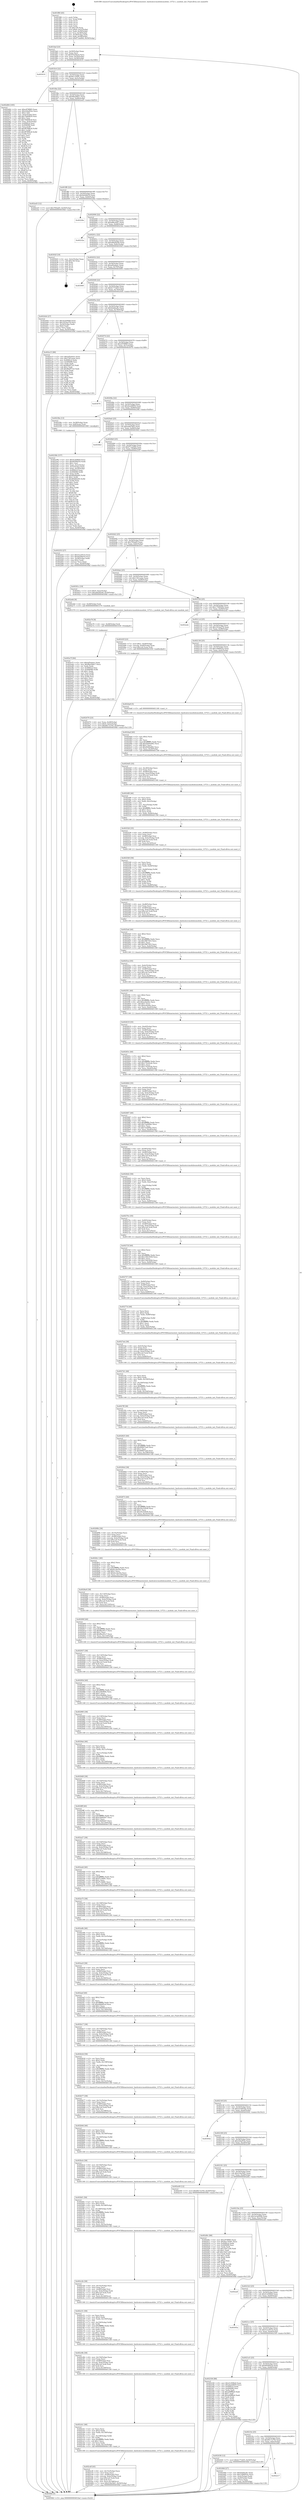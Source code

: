 digraph "0x401f80" {
  label = "0x401f80 (/mnt/c/Users/mathe/Desktop/tcc/POCII/binaries/extr_hashcatsrcmodulesmodule_13721.c_module_init_Final-ollvm.out::main(0))"
  labelloc = "t"
  node[shape=record]

  Entry [label="",width=0.3,height=0.3,shape=circle,fillcolor=black,style=filled]
  "0x401fad" [label="{
     0x401fad [23]\l
     | [instrs]\l
     &nbsp;&nbsp;0x401fad \<+3\>: mov -0x50(%rbp),%eax\l
     &nbsp;&nbsp;0x401fb0 \<+2\>: mov %eax,%ecx\l
     &nbsp;&nbsp;0x401fb2 \<+6\>: sub $0x93229ac4,%ecx\l
     &nbsp;&nbsp;0x401fb8 \<+3\>: mov %eax,-0x54(%rbp)\l
     &nbsp;&nbsp;0x401fbb \<+3\>: mov %ecx,-0x58(%rbp)\l
     &nbsp;&nbsp;0x401fbe \<+6\>: je 0000000000403010 \<main+0x1090\>\l
  }"]
  "0x403010" [label="{
     0x403010\l
  }", style=dashed]
  "0x401fc4" [label="{
     0x401fc4 [22]\l
     | [instrs]\l
     &nbsp;&nbsp;0x401fc4 \<+5\>: jmp 0000000000401fc9 \<main+0x49\>\l
     &nbsp;&nbsp;0x401fc9 \<+3\>: mov -0x54(%rbp),%eax\l
     &nbsp;&nbsp;0x401fcc \<+5\>: sub $0x9a119391,%eax\l
     &nbsp;&nbsp;0x401fd1 \<+3\>: mov %eax,-0x5c(%rbp)\l
     &nbsp;&nbsp;0x401fd4 \<+6\>: je 0000000000402d64 \<main+0xde4\>\l
  }"]
  Exit [label="",width=0.3,height=0.3,shape=circle,fillcolor=black,style=filled,peripheries=2]
  "0x402d64" [label="{
     0x402d64 [165]\l
     | [instrs]\l
     &nbsp;&nbsp;0x402d64 \<+5\>: mov $0xc878f9f3,%eax\l
     &nbsp;&nbsp;0x402d69 \<+5\>: mov $0x22bef52e,%ecx\l
     &nbsp;&nbsp;0x402d6e \<+2\>: mov $0x1,%dl\l
     &nbsp;&nbsp;0x402d70 \<+3\>: mov -0x4c(%rbp),%esi\l
     &nbsp;&nbsp;0x402d73 \<+6\>: add $0x7b6bfbc9,%esi\l
     &nbsp;&nbsp;0x402d79 \<+3\>: add $0x1,%esi\l
     &nbsp;&nbsp;0x402d7c \<+6\>: sub $0x7b6bfbc9,%esi\l
     &nbsp;&nbsp;0x402d82 \<+3\>: mov %esi,-0x4c(%rbp)\l
     &nbsp;&nbsp;0x402d85 \<+7\>: mov 0x4060c4,%esi\l
     &nbsp;&nbsp;0x402d8c \<+7\>: mov 0x406088,%edi\l
     &nbsp;&nbsp;0x402d93 \<+3\>: mov %esi,%r8d\l
     &nbsp;&nbsp;0x402d96 \<+7\>: add $0x9f789bc8,%r8d\l
     &nbsp;&nbsp;0x402d9d \<+4\>: sub $0x1,%r8d\l
     &nbsp;&nbsp;0x402da1 \<+7\>: sub $0x9f789bc8,%r8d\l
     &nbsp;&nbsp;0x402da8 \<+4\>: imul %r8d,%esi\l
     &nbsp;&nbsp;0x402dac \<+3\>: and $0x1,%esi\l
     &nbsp;&nbsp;0x402daf \<+3\>: cmp $0x0,%esi\l
     &nbsp;&nbsp;0x402db2 \<+4\>: sete %r9b\l
     &nbsp;&nbsp;0x402db6 \<+3\>: cmp $0xa,%edi\l
     &nbsp;&nbsp;0x402db9 \<+4\>: setl %r10b\l
     &nbsp;&nbsp;0x402dbd \<+3\>: mov %r9b,%r11b\l
     &nbsp;&nbsp;0x402dc0 \<+4\>: xor $0xff,%r11b\l
     &nbsp;&nbsp;0x402dc4 \<+3\>: mov %r10b,%bl\l
     &nbsp;&nbsp;0x402dc7 \<+3\>: xor $0xff,%bl\l
     &nbsp;&nbsp;0x402dca \<+3\>: xor $0x0,%dl\l
     &nbsp;&nbsp;0x402dcd \<+3\>: mov %r11b,%r14b\l
     &nbsp;&nbsp;0x402dd0 \<+4\>: and $0x0,%r14b\l
     &nbsp;&nbsp;0x402dd4 \<+3\>: and %dl,%r9b\l
     &nbsp;&nbsp;0x402dd7 \<+3\>: mov %bl,%r15b\l
     &nbsp;&nbsp;0x402dda \<+4\>: and $0x0,%r15b\l
     &nbsp;&nbsp;0x402dde \<+3\>: and %dl,%r10b\l
     &nbsp;&nbsp;0x402de1 \<+3\>: or %r9b,%r14b\l
     &nbsp;&nbsp;0x402de4 \<+3\>: or %r10b,%r15b\l
     &nbsp;&nbsp;0x402de7 \<+3\>: xor %r15b,%r14b\l
     &nbsp;&nbsp;0x402dea \<+3\>: or %bl,%r11b\l
     &nbsp;&nbsp;0x402ded \<+4\>: xor $0xff,%r11b\l
     &nbsp;&nbsp;0x402df1 \<+3\>: or $0x0,%dl\l
     &nbsp;&nbsp;0x402df4 \<+3\>: and %dl,%r11b\l
     &nbsp;&nbsp;0x402df7 \<+3\>: or %r11b,%r14b\l
     &nbsp;&nbsp;0x402dfa \<+4\>: test $0x1,%r14b\l
     &nbsp;&nbsp;0x402dfe \<+3\>: cmovne %ecx,%eax\l
     &nbsp;&nbsp;0x402e01 \<+3\>: mov %eax,-0x50(%rbp)\l
     &nbsp;&nbsp;0x402e04 \<+5\>: jmp 00000000004030bf \<main+0x113f\>\l
  }"]
  "0x401fda" [label="{
     0x401fda [22]\l
     | [instrs]\l
     &nbsp;&nbsp;0x401fda \<+5\>: jmp 0000000000401fdf \<main+0x5f\>\l
     &nbsp;&nbsp;0x401fdf \<+3\>: mov -0x54(%rbp),%eax\l
     &nbsp;&nbsp;0x401fe2 \<+5\>: sub $0x9ba58dc7,%eax\l
     &nbsp;&nbsp;0x401fe7 \<+3\>: mov %eax,-0x60(%rbp)\l
     &nbsp;&nbsp;0x401fea \<+6\>: je 0000000000402ed3 \<main+0xf53\>\l
  }"]
  "0x402e7f" [label="{
     0x402e7f [84]\l
     | [instrs]\l
     &nbsp;&nbsp;0x402e7f \<+5\>: mov $0xad5a4eec,%eax\l
     &nbsp;&nbsp;0x402e84 \<+5\>: mov $0x9ba58dc7,%ecx\l
     &nbsp;&nbsp;0x402e89 \<+2\>: xor %edx,%edx\l
     &nbsp;&nbsp;0x402e8b \<+7\>: mov 0x4060c4,%esi\l
     &nbsp;&nbsp;0x402e92 \<+8\>: mov 0x406088,%r8d\l
     &nbsp;&nbsp;0x402e9a \<+3\>: sub $0x1,%edx\l
     &nbsp;&nbsp;0x402e9d \<+3\>: mov %esi,%r9d\l
     &nbsp;&nbsp;0x402ea0 \<+3\>: add %edx,%r9d\l
     &nbsp;&nbsp;0x402ea3 \<+4\>: imul %r9d,%esi\l
     &nbsp;&nbsp;0x402ea7 \<+3\>: and $0x1,%esi\l
     &nbsp;&nbsp;0x402eaa \<+3\>: cmp $0x0,%esi\l
     &nbsp;&nbsp;0x402ead \<+4\>: sete %r10b\l
     &nbsp;&nbsp;0x402eb1 \<+4\>: cmp $0xa,%r8d\l
     &nbsp;&nbsp;0x402eb5 \<+4\>: setl %r11b\l
     &nbsp;&nbsp;0x402eb9 \<+3\>: mov %r10b,%bl\l
     &nbsp;&nbsp;0x402ebc \<+3\>: and %r11b,%bl\l
     &nbsp;&nbsp;0x402ebf \<+3\>: xor %r11b,%r10b\l
     &nbsp;&nbsp;0x402ec2 \<+3\>: or %r10b,%bl\l
     &nbsp;&nbsp;0x402ec5 \<+3\>: test $0x1,%bl\l
     &nbsp;&nbsp;0x402ec8 \<+3\>: cmovne %ecx,%eax\l
     &nbsp;&nbsp;0x402ecb \<+3\>: mov %eax,-0x50(%rbp)\l
     &nbsp;&nbsp;0x402ece \<+5\>: jmp 00000000004030bf \<main+0x113f\>\l
  }"]
  "0x402ed3" [label="{
     0x402ed3 [12]\l
     | [instrs]\l
     &nbsp;&nbsp;0x402ed3 \<+7\>: movl $0x7f54a65,-0x50(%rbp)\l
     &nbsp;&nbsp;0x402eda \<+5\>: jmp 00000000004030bf \<main+0x113f\>\l
  }"]
  "0x401ff0" [label="{
     0x401ff0 [22]\l
     | [instrs]\l
     &nbsp;&nbsp;0x401ff0 \<+5\>: jmp 0000000000401ff5 \<main+0x75\>\l
     &nbsp;&nbsp;0x401ff5 \<+3\>: mov -0x54(%rbp),%eax\l
     &nbsp;&nbsp;0x401ff8 \<+5\>: sub $0x9e04bf19,%eax\l
     &nbsp;&nbsp;0x401ffd \<+3\>: mov %eax,-0x64(%rbp)\l
     &nbsp;&nbsp;0x402000 \<+6\>: je 000000000040226e \<main+0x2ee\>\l
  }"]
  "0x402e76" [label="{
     0x402e76 [9]\l
     | [instrs]\l
     &nbsp;&nbsp;0x402e76 \<+4\>: mov -0x48(%rbp),%rdi\l
     &nbsp;&nbsp;0x402e7a \<+5\>: call 0000000000401030 \<free@plt\>\l
     | [calls]\l
     &nbsp;&nbsp;0x401030 \{1\} (unknown)\l
  }"]
  "0x40226e" [label="{
     0x40226e\l
  }", style=dashed]
  "0x402006" [label="{
     0x402006 [22]\l
     | [instrs]\l
     &nbsp;&nbsp;0x402006 \<+5\>: jmp 000000000040200b \<main+0x8b\>\l
     &nbsp;&nbsp;0x40200b \<+3\>: mov -0x54(%rbp),%eax\l
     &nbsp;&nbsp;0x40200e \<+5\>: sub $0xa66ce047,%eax\l
     &nbsp;&nbsp;0x402013 \<+3\>: mov %eax,-0x68(%rbp)\l
     &nbsp;&nbsp;0x402016 \<+6\>: je 000000000040232a \<main+0x3aa\>\l
  }"]
  "0x402cdf" [label="{
     0x402cdf [45]\l
     | [instrs]\l
     &nbsp;&nbsp;0x402cdf \<+6\>: mov -0x15c(%rbp),%ecx\l
     &nbsp;&nbsp;0x402ce5 \<+3\>: imul %eax,%ecx\l
     &nbsp;&nbsp;0x402ce8 \<+4\>: mov -0x48(%rbp),%rsi\l
     &nbsp;&nbsp;0x402cec \<+4\>: movslq -0x4c(%rbp),%rdi\l
     &nbsp;&nbsp;0x402cf0 \<+7\>: imul $0x1e0,%rdi,%rdi\l
     &nbsp;&nbsp;0x402cf7 \<+3\>: add %rdi,%rsi\l
     &nbsp;&nbsp;0x402cfa \<+6\>: mov %ecx,0x1d8(%rsi)\l
     &nbsp;&nbsp;0x402d00 \<+7\>: movl $0x234e5bf1,-0x50(%rbp)\l
     &nbsp;&nbsp;0x402d07 \<+5\>: jmp 00000000004030bf \<main+0x113f\>\l
  }"]
  "0x40232a" [label="{
     0x40232a\l
  }", style=dashed]
  "0x40201c" [label="{
     0x40201c [22]\l
     | [instrs]\l
     &nbsp;&nbsp;0x40201c \<+5\>: jmp 0000000000402021 \<main+0xa1\>\l
     &nbsp;&nbsp;0x402021 \<+3\>: mov -0x54(%rbp),%eax\l
     &nbsp;&nbsp;0x402024 \<+5\>: sub $0xa8d28249,%eax\l
     &nbsp;&nbsp;0x402029 \<+3\>: mov %eax,-0x6c(%rbp)\l
     &nbsp;&nbsp;0x40202c \<+6\>: je 000000000040302f \<main+0x10af\>\l
  }"]
  "0x402cb1" [label="{
     0x402cb1 [46]\l
     | [instrs]\l
     &nbsp;&nbsp;0x402cb1 \<+2\>: xor %ecx,%ecx\l
     &nbsp;&nbsp;0x402cb3 \<+5\>: mov $0x2,%edx\l
     &nbsp;&nbsp;0x402cb8 \<+6\>: mov %edx,-0x158(%rbp)\l
     &nbsp;&nbsp;0x402cbe \<+1\>: cltd\l
     &nbsp;&nbsp;0x402cbf \<+7\>: mov -0x158(%rbp),%r8d\l
     &nbsp;&nbsp;0x402cc6 \<+3\>: idiv %r8d\l
     &nbsp;&nbsp;0x402cc9 \<+6\>: imul $0xfffffffe,%edx,%edx\l
     &nbsp;&nbsp;0x402ccf \<+3\>: sub $0x1,%ecx\l
     &nbsp;&nbsp;0x402cd2 \<+2\>: sub %ecx,%edx\l
     &nbsp;&nbsp;0x402cd4 \<+6\>: mov %edx,-0x15c(%rbp)\l
     &nbsp;&nbsp;0x402cda \<+5\>: call 0000000000401160 \<next_i\>\l
     | [calls]\l
     &nbsp;&nbsp;0x401160 \{1\} (/mnt/c/Users/mathe/Desktop/tcc/POCII/binaries/extr_hashcatsrcmodulesmodule_13721.c_module_init_Final-ollvm.out::next_i)\l
  }"]
  "0x40302f" [label="{
     0x40302f [19]\l
     | [instrs]\l
     &nbsp;&nbsp;0x40302f \<+3\>: mov -0x2c(%rbp),%eax\l
     &nbsp;&nbsp;0x403032 \<+7\>: add $0x140,%rsp\l
     &nbsp;&nbsp;0x403039 \<+1\>: pop %rbx\l
     &nbsp;&nbsp;0x40303a \<+2\>: pop %r12\l
     &nbsp;&nbsp;0x40303c \<+2\>: pop %r14\l
     &nbsp;&nbsp;0x40303e \<+2\>: pop %r15\l
     &nbsp;&nbsp;0x403040 \<+1\>: pop %rbp\l
     &nbsp;&nbsp;0x403041 \<+1\>: ret\l
  }"]
  "0x402032" [label="{
     0x402032 [22]\l
     | [instrs]\l
     &nbsp;&nbsp;0x402032 \<+5\>: jmp 0000000000402037 \<main+0xb7\>\l
     &nbsp;&nbsp;0x402037 \<+3\>: mov -0x54(%rbp),%eax\l
     &nbsp;&nbsp;0x40203a \<+5\>: sub $0xad5a4eec,%eax\l
     &nbsp;&nbsp;0x40203f \<+3\>: mov %eax,-0x70(%rbp)\l
     &nbsp;&nbsp;0x402042 \<+6\>: je 0000000000403095 \<main+0x1115\>\l
  }"]
  "0x402c8b" [label="{
     0x402c8b [38]\l
     | [instrs]\l
     &nbsp;&nbsp;0x402c8b \<+6\>: mov -0x154(%rbp),%ecx\l
     &nbsp;&nbsp;0x402c91 \<+3\>: imul %eax,%ecx\l
     &nbsp;&nbsp;0x402c94 \<+4\>: mov -0x48(%rbp),%rsi\l
     &nbsp;&nbsp;0x402c98 \<+4\>: movslq -0x4c(%rbp),%rdi\l
     &nbsp;&nbsp;0x402c9c \<+7\>: imul $0x1e0,%rdi,%rdi\l
     &nbsp;&nbsp;0x402ca3 \<+3\>: add %rdi,%rsi\l
     &nbsp;&nbsp;0x402ca6 \<+6\>: mov %ecx,0x1d4(%rsi)\l
     &nbsp;&nbsp;0x402cac \<+5\>: call 0000000000401160 \<next_i\>\l
     | [calls]\l
     &nbsp;&nbsp;0x401160 \{1\} (/mnt/c/Users/mathe/Desktop/tcc/POCII/binaries/extr_hashcatsrcmodulesmodule_13721.c_module_init_Final-ollvm.out::next_i)\l
  }"]
  "0x403095" [label="{
     0x403095\l
  }", style=dashed]
  "0x402048" [label="{
     0x402048 [22]\l
     | [instrs]\l
     &nbsp;&nbsp;0x402048 \<+5\>: jmp 000000000040204d \<main+0xcd\>\l
     &nbsp;&nbsp;0x40204d \<+3\>: mov -0x54(%rbp),%eax\l
     &nbsp;&nbsp;0x402050 \<+5\>: sub $0xb177ef25,%eax\l
     &nbsp;&nbsp;0x402055 \<+3\>: mov %eax,-0x74(%rbp)\l
     &nbsp;&nbsp;0x402058 \<+6\>: je 0000000000402444 \<main+0x4c4\>\l
  }"]
  "0x402c51" [label="{
     0x402c51 [58]\l
     | [instrs]\l
     &nbsp;&nbsp;0x402c51 \<+2\>: xor %ecx,%ecx\l
     &nbsp;&nbsp;0x402c53 \<+5\>: mov $0x2,%edx\l
     &nbsp;&nbsp;0x402c58 \<+6\>: mov %edx,-0x150(%rbp)\l
     &nbsp;&nbsp;0x402c5e \<+1\>: cltd\l
     &nbsp;&nbsp;0x402c5f \<+7\>: mov -0x150(%rbp),%r8d\l
     &nbsp;&nbsp;0x402c66 \<+3\>: idiv %r8d\l
     &nbsp;&nbsp;0x402c69 \<+6\>: imul $0xfffffffe,%edx,%edx\l
     &nbsp;&nbsp;0x402c6f \<+3\>: mov %ecx,%r9d\l
     &nbsp;&nbsp;0x402c72 \<+3\>: sub %edx,%r9d\l
     &nbsp;&nbsp;0x402c75 \<+2\>: mov %ecx,%edx\l
     &nbsp;&nbsp;0x402c77 \<+3\>: sub $0x1,%edx\l
     &nbsp;&nbsp;0x402c7a \<+3\>: add %edx,%r9d\l
     &nbsp;&nbsp;0x402c7d \<+3\>: sub %r9d,%ecx\l
     &nbsp;&nbsp;0x402c80 \<+6\>: mov %ecx,-0x154(%rbp)\l
     &nbsp;&nbsp;0x402c86 \<+5\>: call 0000000000401160 \<next_i\>\l
     | [calls]\l
     &nbsp;&nbsp;0x401160 \{1\} (/mnt/c/Users/mathe/Desktop/tcc/POCII/binaries/extr_hashcatsrcmodulesmodule_13721.c_module_init_Final-ollvm.out::next_i)\l
  }"]
  "0x402444" [label="{
     0x402444 [27]\l
     | [instrs]\l
     &nbsp;&nbsp;0x402444 \<+5\>: mov $0x3e3a0948,%eax\l
     &nbsp;&nbsp;0x402449 \<+5\>: mov $0x181ba278,%ecx\l
     &nbsp;&nbsp;0x40244e \<+3\>: mov -0x24(%rbp),%edx\l
     &nbsp;&nbsp;0x402451 \<+3\>: cmp $0x0,%edx\l
     &nbsp;&nbsp;0x402454 \<+3\>: cmove %ecx,%eax\l
     &nbsp;&nbsp;0x402457 \<+3\>: mov %eax,-0x50(%rbp)\l
     &nbsp;&nbsp;0x40245a \<+5\>: jmp 00000000004030bf \<main+0x113f\>\l
  }"]
  "0x40205e" [label="{
     0x40205e [22]\l
     | [instrs]\l
     &nbsp;&nbsp;0x40205e \<+5\>: jmp 0000000000402063 \<main+0xe3\>\l
     &nbsp;&nbsp;0x402063 \<+3\>: mov -0x54(%rbp),%eax\l
     &nbsp;&nbsp;0x402066 \<+5\>: sub $0xbda6ac8c,%eax\l
     &nbsp;&nbsp;0x40206b \<+3\>: mov %eax,-0x78(%rbp)\l
     &nbsp;&nbsp;0x40206e \<+6\>: je 0000000000402e15 \<main+0xe95\>\l
  }"]
  "0x402c2b" [label="{
     0x402c2b [38]\l
     | [instrs]\l
     &nbsp;&nbsp;0x402c2b \<+6\>: mov -0x14c(%rbp),%ecx\l
     &nbsp;&nbsp;0x402c31 \<+3\>: imul %eax,%ecx\l
     &nbsp;&nbsp;0x402c34 \<+4\>: mov -0x48(%rbp),%rsi\l
     &nbsp;&nbsp;0x402c38 \<+4\>: movslq -0x4c(%rbp),%rdi\l
     &nbsp;&nbsp;0x402c3c \<+7\>: imul $0x1e0,%rdi,%rdi\l
     &nbsp;&nbsp;0x402c43 \<+3\>: add %rdi,%rsi\l
     &nbsp;&nbsp;0x402c46 \<+6\>: mov %ecx,0x1d0(%rsi)\l
     &nbsp;&nbsp;0x402c4c \<+5\>: call 0000000000401160 \<next_i\>\l
     | [calls]\l
     &nbsp;&nbsp;0x401160 \{1\} (/mnt/c/Users/mathe/Desktop/tcc/POCII/binaries/extr_hashcatsrcmodulesmodule_13721.c_module_init_Final-ollvm.out::next_i)\l
  }"]
  "0x402e15" [label="{
     0x402e15 [88]\l
     | [instrs]\l
     &nbsp;&nbsp;0x402e15 \<+5\>: mov $0xad5a4eec,%eax\l
     &nbsp;&nbsp;0x402e1a \<+5\>: mov $0x1301eeae,%ecx\l
     &nbsp;&nbsp;0x402e1f \<+7\>: mov 0x4060c4,%edx\l
     &nbsp;&nbsp;0x402e26 \<+7\>: mov 0x406088,%esi\l
     &nbsp;&nbsp;0x402e2d \<+2\>: mov %edx,%edi\l
     &nbsp;&nbsp;0x402e2f \<+6\>: sub $0xf6a957a5,%edi\l
     &nbsp;&nbsp;0x402e35 \<+3\>: sub $0x1,%edi\l
     &nbsp;&nbsp;0x402e38 \<+6\>: add $0xf6a957a5,%edi\l
     &nbsp;&nbsp;0x402e3e \<+3\>: imul %edi,%edx\l
     &nbsp;&nbsp;0x402e41 \<+3\>: and $0x1,%edx\l
     &nbsp;&nbsp;0x402e44 \<+3\>: cmp $0x0,%edx\l
     &nbsp;&nbsp;0x402e47 \<+4\>: sete %r8b\l
     &nbsp;&nbsp;0x402e4b \<+3\>: cmp $0xa,%esi\l
     &nbsp;&nbsp;0x402e4e \<+4\>: setl %r9b\l
     &nbsp;&nbsp;0x402e52 \<+3\>: mov %r8b,%r10b\l
     &nbsp;&nbsp;0x402e55 \<+3\>: and %r9b,%r10b\l
     &nbsp;&nbsp;0x402e58 \<+3\>: xor %r9b,%r8b\l
     &nbsp;&nbsp;0x402e5b \<+3\>: or %r8b,%r10b\l
     &nbsp;&nbsp;0x402e5e \<+4\>: test $0x1,%r10b\l
     &nbsp;&nbsp;0x402e62 \<+3\>: cmovne %ecx,%eax\l
     &nbsp;&nbsp;0x402e65 \<+3\>: mov %eax,-0x50(%rbp)\l
     &nbsp;&nbsp;0x402e68 \<+5\>: jmp 00000000004030bf \<main+0x113f\>\l
  }"]
  "0x402074" [label="{
     0x402074 [22]\l
     | [instrs]\l
     &nbsp;&nbsp;0x402074 \<+5\>: jmp 0000000000402079 \<main+0xf9\>\l
     &nbsp;&nbsp;0x402079 \<+3\>: mov -0x54(%rbp),%eax\l
     &nbsp;&nbsp;0x40207c \<+5\>: sub $0xc878f9f3,%eax\l
     &nbsp;&nbsp;0x402081 \<+3\>: mov %eax,-0x7c(%rbp)\l
     &nbsp;&nbsp;0x402084 \<+6\>: je 0000000000403076 \<main+0x10f6\>\l
  }"]
  "0x402bf1" [label="{
     0x402bf1 [58]\l
     | [instrs]\l
     &nbsp;&nbsp;0x402bf1 \<+2\>: xor %ecx,%ecx\l
     &nbsp;&nbsp;0x402bf3 \<+5\>: mov $0x2,%edx\l
     &nbsp;&nbsp;0x402bf8 \<+6\>: mov %edx,-0x148(%rbp)\l
     &nbsp;&nbsp;0x402bfe \<+1\>: cltd\l
     &nbsp;&nbsp;0x402bff \<+7\>: mov -0x148(%rbp),%r8d\l
     &nbsp;&nbsp;0x402c06 \<+3\>: idiv %r8d\l
     &nbsp;&nbsp;0x402c09 \<+6\>: imul $0xfffffffe,%edx,%edx\l
     &nbsp;&nbsp;0x402c0f \<+3\>: mov %ecx,%r9d\l
     &nbsp;&nbsp;0x402c12 \<+3\>: sub %edx,%r9d\l
     &nbsp;&nbsp;0x402c15 \<+2\>: mov %ecx,%edx\l
     &nbsp;&nbsp;0x402c17 \<+3\>: sub $0x1,%edx\l
     &nbsp;&nbsp;0x402c1a \<+3\>: add %edx,%r9d\l
     &nbsp;&nbsp;0x402c1d \<+3\>: sub %r9d,%ecx\l
     &nbsp;&nbsp;0x402c20 \<+6\>: mov %ecx,-0x14c(%rbp)\l
     &nbsp;&nbsp;0x402c26 \<+5\>: call 0000000000401160 \<next_i\>\l
     | [calls]\l
     &nbsp;&nbsp;0x401160 \{1\} (/mnt/c/Users/mathe/Desktop/tcc/POCII/binaries/extr_hashcatsrcmodulesmodule_13721.c_module_init_Final-ollvm.out::next_i)\l
  }"]
  "0x403076" [label="{
     0x403076\l
  }", style=dashed]
  "0x40208a" [label="{
     0x40208a [22]\l
     | [instrs]\l
     &nbsp;&nbsp;0x40208a \<+5\>: jmp 000000000040208f \<main+0x10f\>\l
     &nbsp;&nbsp;0x40208f \<+3\>: mov -0x54(%rbp),%eax\l
     &nbsp;&nbsp;0x402092 \<+5\>: sub $0xdeedd650,%eax\l
     &nbsp;&nbsp;0x402097 \<+3\>: mov %eax,-0x80(%rbp)\l
     &nbsp;&nbsp;0x40209a \<+6\>: je 000000000040238e \<main+0x40e\>\l
  }"]
  "0x402bcb" [label="{
     0x402bcb [38]\l
     | [instrs]\l
     &nbsp;&nbsp;0x402bcb \<+6\>: mov -0x144(%rbp),%ecx\l
     &nbsp;&nbsp;0x402bd1 \<+3\>: imul %eax,%ecx\l
     &nbsp;&nbsp;0x402bd4 \<+4\>: mov -0x48(%rbp),%rsi\l
     &nbsp;&nbsp;0x402bd8 \<+4\>: movslq -0x4c(%rbp),%rdi\l
     &nbsp;&nbsp;0x402bdc \<+7\>: imul $0x1e0,%rdi,%rdi\l
     &nbsp;&nbsp;0x402be3 \<+3\>: add %rdi,%rsi\l
     &nbsp;&nbsp;0x402be6 \<+6\>: mov %ecx,0x1a8(%rsi)\l
     &nbsp;&nbsp;0x402bec \<+5\>: call 0000000000401160 \<next_i\>\l
     | [calls]\l
     &nbsp;&nbsp;0x401160 \{1\} (/mnt/c/Users/mathe/Desktop/tcc/POCII/binaries/extr_hashcatsrcmodulesmodule_13721.c_module_init_Final-ollvm.out::next_i)\l
  }"]
  "0x40238e" [label="{
     0x40238e [13]\l
     | [instrs]\l
     &nbsp;&nbsp;0x40238e \<+4\>: mov -0x38(%rbp),%rax\l
     &nbsp;&nbsp;0x402392 \<+4\>: mov 0x8(%rax),%rdi\l
     &nbsp;&nbsp;0x402396 \<+5\>: call 0000000000401060 \<atoi@plt\>\l
     | [calls]\l
     &nbsp;&nbsp;0x401060 \{1\} (unknown)\l
  }"]
  "0x4020a0" [label="{
     0x4020a0 [25]\l
     | [instrs]\l
     &nbsp;&nbsp;0x4020a0 \<+5\>: jmp 00000000004020a5 \<main+0x125\>\l
     &nbsp;&nbsp;0x4020a5 \<+3\>: mov -0x54(%rbp),%eax\l
     &nbsp;&nbsp;0x4020a8 \<+5\>: sub $0xeabf7bb5,%eax\l
     &nbsp;&nbsp;0x4020ad \<+6\>: mov %eax,-0x84(%rbp)\l
     &nbsp;&nbsp;0x4020b3 \<+6\>: je 00000000004030b3 \<main+0x1133\>\l
  }"]
  "0x402b9d" [label="{
     0x402b9d [46]\l
     | [instrs]\l
     &nbsp;&nbsp;0x402b9d \<+2\>: xor %ecx,%ecx\l
     &nbsp;&nbsp;0x402b9f \<+5\>: mov $0x2,%edx\l
     &nbsp;&nbsp;0x402ba4 \<+6\>: mov %edx,-0x140(%rbp)\l
     &nbsp;&nbsp;0x402baa \<+1\>: cltd\l
     &nbsp;&nbsp;0x402bab \<+7\>: mov -0x140(%rbp),%r8d\l
     &nbsp;&nbsp;0x402bb2 \<+3\>: idiv %r8d\l
     &nbsp;&nbsp;0x402bb5 \<+6\>: imul $0xfffffffe,%edx,%edx\l
     &nbsp;&nbsp;0x402bbb \<+3\>: sub $0x1,%ecx\l
     &nbsp;&nbsp;0x402bbe \<+2\>: sub %ecx,%edx\l
     &nbsp;&nbsp;0x402bc0 \<+6\>: mov %edx,-0x144(%rbp)\l
     &nbsp;&nbsp;0x402bc6 \<+5\>: call 0000000000401160 \<next_i\>\l
     | [calls]\l
     &nbsp;&nbsp;0x401160 \{1\} (/mnt/c/Users/mathe/Desktop/tcc/POCII/binaries/extr_hashcatsrcmodulesmodule_13721.c_module_init_Final-ollvm.out::next_i)\l
  }"]
  "0x4030b3" [label="{
     0x4030b3\l
  }", style=dashed]
  "0x4020b9" [label="{
     0x4020b9 [25]\l
     | [instrs]\l
     &nbsp;&nbsp;0x4020b9 \<+5\>: jmp 00000000004020be \<main+0x13e\>\l
     &nbsp;&nbsp;0x4020be \<+3\>: mov -0x54(%rbp),%eax\l
     &nbsp;&nbsp;0x4020c1 \<+5\>: sub $0xf71aa064,%eax\l
     &nbsp;&nbsp;0x4020c6 \<+6\>: mov %eax,-0x88(%rbp)\l
     &nbsp;&nbsp;0x4020cc \<+6\>: je 0000000000402253 \<main+0x2d3\>\l
  }"]
  "0x402b77" [label="{
     0x402b77 [38]\l
     | [instrs]\l
     &nbsp;&nbsp;0x402b77 \<+6\>: mov -0x13c(%rbp),%ecx\l
     &nbsp;&nbsp;0x402b7d \<+3\>: imul %eax,%ecx\l
     &nbsp;&nbsp;0x402b80 \<+4\>: mov -0x48(%rbp),%rsi\l
     &nbsp;&nbsp;0x402b84 \<+4\>: movslq -0x4c(%rbp),%rdi\l
     &nbsp;&nbsp;0x402b88 \<+7\>: imul $0x1e0,%rdi,%rdi\l
     &nbsp;&nbsp;0x402b8f \<+3\>: add %rdi,%rsi\l
     &nbsp;&nbsp;0x402b92 \<+6\>: mov %ecx,0x198(%rsi)\l
     &nbsp;&nbsp;0x402b98 \<+5\>: call 0000000000401160 \<next_i\>\l
     | [calls]\l
     &nbsp;&nbsp;0x401160 \{1\} (/mnt/c/Users/mathe/Desktop/tcc/POCII/binaries/extr_hashcatsrcmodulesmodule_13721.c_module_init_Final-ollvm.out::next_i)\l
  }"]
  "0x402253" [label="{
     0x402253 [27]\l
     | [instrs]\l
     &nbsp;&nbsp;0x402253 \<+5\>: mov $0x5cec6514,%eax\l
     &nbsp;&nbsp;0x402258 \<+5\>: mov $0x9e04bf19,%ecx\l
     &nbsp;&nbsp;0x40225d \<+3\>: mov -0x28(%rbp),%edx\l
     &nbsp;&nbsp;0x402260 \<+3\>: cmp $0x2,%edx\l
     &nbsp;&nbsp;0x402263 \<+3\>: cmovne %ecx,%eax\l
     &nbsp;&nbsp;0x402266 \<+3\>: mov %eax,-0x50(%rbp)\l
     &nbsp;&nbsp;0x402269 \<+5\>: jmp 00000000004030bf \<main+0x113f\>\l
  }"]
  "0x4020d2" [label="{
     0x4020d2 [25]\l
     | [instrs]\l
     &nbsp;&nbsp;0x4020d2 \<+5\>: jmp 00000000004020d7 \<main+0x157\>\l
     &nbsp;&nbsp;0x4020d7 \<+3\>: mov -0x54(%rbp),%eax\l
     &nbsp;&nbsp;0x4020da \<+5\>: sub $0x7f54a65,%eax\l
     &nbsp;&nbsp;0x4020df \<+6\>: mov %eax,-0x8c(%rbp)\l
     &nbsp;&nbsp;0x4020e5 \<+6\>: je 000000000040301c \<main+0x109c\>\l
  }"]
  "0x4030bf" [label="{
     0x4030bf [5]\l
     | [instrs]\l
     &nbsp;&nbsp;0x4030bf \<+5\>: jmp 0000000000401fad \<main+0x2d\>\l
  }"]
  "0x401f80" [label="{
     0x401f80 [45]\l
     | [instrs]\l
     &nbsp;&nbsp;0x401f80 \<+1\>: push %rbp\l
     &nbsp;&nbsp;0x401f81 \<+3\>: mov %rsp,%rbp\l
     &nbsp;&nbsp;0x401f84 \<+2\>: push %r15\l
     &nbsp;&nbsp;0x401f86 \<+2\>: push %r14\l
     &nbsp;&nbsp;0x401f88 \<+2\>: push %r12\l
     &nbsp;&nbsp;0x401f8a \<+1\>: push %rbx\l
     &nbsp;&nbsp;0x401f8b \<+7\>: sub $0x140,%rsp\l
     &nbsp;&nbsp;0x401f92 \<+7\>: movl $0x0,-0x2c(%rbp)\l
     &nbsp;&nbsp;0x401f99 \<+3\>: mov %edi,-0x30(%rbp)\l
     &nbsp;&nbsp;0x401f9c \<+4\>: mov %rsi,-0x38(%rbp)\l
     &nbsp;&nbsp;0x401fa0 \<+3\>: mov -0x30(%rbp),%edi\l
     &nbsp;&nbsp;0x401fa3 \<+3\>: mov %edi,-0x28(%rbp)\l
     &nbsp;&nbsp;0x401fa6 \<+7\>: movl $0xf71aa064,-0x50(%rbp)\l
  }"]
  "0x402b3d" [label="{
     0x402b3d [58]\l
     | [instrs]\l
     &nbsp;&nbsp;0x402b3d \<+2\>: xor %ecx,%ecx\l
     &nbsp;&nbsp;0x402b3f \<+5\>: mov $0x2,%edx\l
     &nbsp;&nbsp;0x402b44 \<+6\>: mov %edx,-0x138(%rbp)\l
     &nbsp;&nbsp;0x402b4a \<+1\>: cltd\l
     &nbsp;&nbsp;0x402b4b \<+7\>: mov -0x138(%rbp),%r8d\l
     &nbsp;&nbsp;0x402b52 \<+3\>: idiv %r8d\l
     &nbsp;&nbsp;0x402b55 \<+6\>: imul $0xfffffffe,%edx,%edx\l
     &nbsp;&nbsp;0x402b5b \<+3\>: mov %ecx,%r9d\l
     &nbsp;&nbsp;0x402b5e \<+3\>: sub %edx,%r9d\l
     &nbsp;&nbsp;0x402b61 \<+2\>: mov %ecx,%edx\l
     &nbsp;&nbsp;0x402b63 \<+3\>: sub $0x1,%edx\l
     &nbsp;&nbsp;0x402b66 \<+3\>: add %edx,%r9d\l
     &nbsp;&nbsp;0x402b69 \<+3\>: sub %r9d,%ecx\l
     &nbsp;&nbsp;0x402b6c \<+6\>: mov %ecx,-0x13c(%rbp)\l
     &nbsp;&nbsp;0x402b72 \<+5\>: call 0000000000401160 \<next_i\>\l
     | [calls]\l
     &nbsp;&nbsp;0x401160 \{1\} (/mnt/c/Users/mathe/Desktop/tcc/POCII/binaries/extr_hashcatsrcmodulesmodule_13721.c_module_init_Final-ollvm.out::next_i)\l
  }"]
  "0x40301c" [label="{
     0x40301c [19]\l
     | [instrs]\l
     &nbsp;&nbsp;0x40301c \<+7\>: movl $0x0,-0x2c(%rbp)\l
     &nbsp;&nbsp;0x403023 \<+7\>: movl $0xa8d28249,-0x50(%rbp)\l
     &nbsp;&nbsp;0x40302a \<+5\>: jmp 00000000004030bf \<main+0x113f\>\l
  }"]
  "0x4020eb" [label="{
     0x4020eb [25]\l
     | [instrs]\l
     &nbsp;&nbsp;0x4020eb \<+5\>: jmp 00000000004020f0 \<main+0x170\>\l
     &nbsp;&nbsp;0x4020f0 \<+3\>: mov -0x54(%rbp),%eax\l
     &nbsp;&nbsp;0x4020f3 \<+5\>: sub $0x1301eeae,%eax\l
     &nbsp;&nbsp;0x4020f8 \<+6\>: mov %eax,-0x90(%rbp)\l
     &nbsp;&nbsp;0x4020fe \<+6\>: je 0000000000402e6d \<main+0xeed\>\l
  }"]
  "0x402b17" [label="{
     0x402b17 [38]\l
     | [instrs]\l
     &nbsp;&nbsp;0x402b17 \<+6\>: mov -0x134(%rbp),%ecx\l
     &nbsp;&nbsp;0x402b1d \<+3\>: imul %eax,%ecx\l
     &nbsp;&nbsp;0x402b20 \<+4\>: mov -0x48(%rbp),%rsi\l
     &nbsp;&nbsp;0x402b24 \<+4\>: movslq -0x4c(%rbp),%rdi\l
     &nbsp;&nbsp;0x402b28 \<+7\>: imul $0x1e0,%rdi,%rdi\l
     &nbsp;&nbsp;0x402b2f \<+3\>: add %rdi,%rsi\l
     &nbsp;&nbsp;0x402b32 \<+6\>: mov %ecx,0x194(%rsi)\l
     &nbsp;&nbsp;0x402b38 \<+5\>: call 0000000000401160 \<next_i\>\l
     | [calls]\l
     &nbsp;&nbsp;0x401160 \{1\} (/mnt/c/Users/mathe/Desktop/tcc/POCII/binaries/extr_hashcatsrcmodulesmodule_13721.c_module_init_Final-ollvm.out::next_i)\l
  }"]
  "0x402e6d" [label="{
     0x402e6d [9]\l
     | [instrs]\l
     &nbsp;&nbsp;0x402e6d \<+4\>: mov -0x48(%rbp),%rdi\l
     &nbsp;&nbsp;0x402e71 \<+5\>: call 0000000000401570 \<module_init\>\l
     | [calls]\l
     &nbsp;&nbsp;0x401570 \{1\} (/mnt/c/Users/mathe/Desktop/tcc/POCII/binaries/extr_hashcatsrcmodulesmodule_13721.c_module_init_Final-ollvm.out::module_init)\l
  }"]
  "0x402104" [label="{
     0x402104 [25]\l
     | [instrs]\l
     &nbsp;&nbsp;0x402104 \<+5\>: jmp 0000000000402109 \<main+0x189\>\l
     &nbsp;&nbsp;0x402109 \<+3\>: mov -0x54(%rbp),%eax\l
     &nbsp;&nbsp;0x40210c \<+5\>: sub $0x1706642b,%eax\l
     &nbsp;&nbsp;0x402111 \<+6\>: mov %eax,-0x94(%rbp)\l
     &nbsp;&nbsp;0x402117 \<+6\>: je 0000000000402eeb \<main+0xf6b\>\l
  }"]
  "0x402aef" [label="{
     0x402aef [40]\l
     | [instrs]\l
     &nbsp;&nbsp;0x402aef \<+5\>: mov $0x2,%ecx\l
     &nbsp;&nbsp;0x402af4 \<+1\>: cltd\l
     &nbsp;&nbsp;0x402af5 \<+2\>: idiv %ecx\l
     &nbsp;&nbsp;0x402af7 \<+6\>: imul $0xfffffffe,%edx,%ecx\l
     &nbsp;&nbsp;0x402afd \<+6\>: sub $0xe0b685cd,%ecx\l
     &nbsp;&nbsp;0x402b03 \<+3\>: add $0x1,%ecx\l
     &nbsp;&nbsp;0x402b06 \<+6\>: add $0xe0b685cd,%ecx\l
     &nbsp;&nbsp;0x402b0c \<+6\>: mov %ecx,-0x134(%rbp)\l
     &nbsp;&nbsp;0x402b12 \<+5\>: call 0000000000401160 \<next_i\>\l
     | [calls]\l
     &nbsp;&nbsp;0x401160 \{1\} (/mnt/c/Users/mathe/Desktop/tcc/POCII/binaries/extr_hashcatsrcmodulesmodule_13721.c_module_init_Final-ollvm.out::next_i)\l
  }"]
  "0x402eeb" [label="{
     0x402eeb\l
  }", style=dashed]
  "0x40211d" [label="{
     0x40211d [25]\l
     | [instrs]\l
     &nbsp;&nbsp;0x40211d \<+5\>: jmp 0000000000402122 \<main+0x1a2\>\l
     &nbsp;&nbsp;0x402122 \<+3\>: mov -0x54(%rbp),%eax\l
     &nbsp;&nbsp;0x402125 \<+5\>: sub $0x181ba278,%eax\l
     &nbsp;&nbsp;0x40212a \<+6\>: mov %eax,-0x98(%rbp)\l
     &nbsp;&nbsp;0x402130 \<+6\>: je 000000000040245f \<main+0x4df\>\l
  }"]
  "0x402ac9" [label="{
     0x402ac9 [38]\l
     | [instrs]\l
     &nbsp;&nbsp;0x402ac9 \<+6\>: mov -0x130(%rbp),%ecx\l
     &nbsp;&nbsp;0x402acf \<+3\>: imul %eax,%ecx\l
     &nbsp;&nbsp;0x402ad2 \<+4\>: mov -0x48(%rbp),%rsi\l
     &nbsp;&nbsp;0x402ad6 \<+4\>: movslq -0x4c(%rbp),%rdi\l
     &nbsp;&nbsp;0x402ada \<+7\>: imul $0x1e0,%rdi,%rdi\l
     &nbsp;&nbsp;0x402ae1 \<+3\>: add %rdi,%rsi\l
     &nbsp;&nbsp;0x402ae4 \<+6\>: mov %ecx,0x190(%rsi)\l
     &nbsp;&nbsp;0x402aea \<+5\>: call 0000000000401160 \<next_i\>\l
     | [calls]\l
     &nbsp;&nbsp;0x401160 \{1\} (/mnt/c/Users/mathe/Desktop/tcc/POCII/binaries/extr_hashcatsrcmodulesmodule_13721.c_module_init_Final-ollvm.out::next_i)\l
  }"]
  "0x40245f" [label="{
     0x40245f [23]\l
     | [instrs]\l
     &nbsp;&nbsp;0x40245f \<+7\>: movl $0x1,-0x40(%rbp)\l
     &nbsp;&nbsp;0x402466 \<+4\>: movslq -0x40(%rbp),%rax\l
     &nbsp;&nbsp;0x40246a \<+7\>: imul $0x1e0,%rax,%rdi\l
     &nbsp;&nbsp;0x402471 \<+5\>: call 0000000000401050 \<malloc@plt\>\l
     | [calls]\l
     &nbsp;&nbsp;0x401050 \{1\} (unknown)\l
  }"]
  "0x402136" [label="{
     0x402136 [25]\l
     | [instrs]\l
     &nbsp;&nbsp;0x402136 \<+5\>: jmp 000000000040213b \<main+0x1bb\>\l
     &nbsp;&nbsp;0x40213b \<+3\>: mov -0x54(%rbp),%eax\l
     &nbsp;&nbsp;0x40213e \<+5\>: sub $0x1d46952e,%eax\l
     &nbsp;&nbsp;0x402143 \<+6\>: mov %eax,-0x9c(%rbp)\l
     &nbsp;&nbsp;0x402149 \<+6\>: je 00000000004024a8 \<main+0x528\>\l
  }"]
  "0x402a9b" [label="{
     0x402a9b [46]\l
     | [instrs]\l
     &nbsp;&nbsp;0x402a9b \<+2\>: xor %ecx,%ecx\l
     &nbsp;&nbsp;0x402a9d \<+5\>: mov $0x2,%edx\l
     &nbsp;&nbsp;0x402aa2 \<+6\>: mov %edx,-0x12c(%rbp)\l
     &nbsp;&nbsp;0x402aa8 \<+1\>: cltd\l
     &nbsp;&nbsp;0x402aa9 \<+7\>: mov -0x12c(%rbp),%r8d\l
     &nbsp;&nbsp;0x402ab0 \<+3\>: idiv %r8d\l
     &nbsp;&nbsp;0x402ab3 \<+6\>: imul $0xfffffffe,%edx,%edx\l
     &nbsp;&nbsp;0x402ab9 \<+3\>: sub $0x1,%ecx\l
     &nbsp;&nbsp;0x402abc \<+2\>: sub %ecx,%edx\l
     &nbsp;&nbsp;0x402abe \<+6\>: mov %edx,-0x130(%rbp)\l
     &nbsp;&nbsp;0x402ac4 \<+5\>: call 0000000000401160 \<next_i\>\l
     | [calls]\l
     &nbsp;&nbsp;0x401160 \{1\} (/mnt/c/Users/mathe/Desktop/tcc/POCII/binaries/extr_hashcatsrcmodulesmodule_13721.c_module_init_Final-ollvm.out::next_i)\l
  }"]
  "0x4024a8" [label="{
     0x4024a8 [5]\l
     | [instrs]\l
     &nbsp;&nbsp;0x4024a8 \<+5\>: call 0000000000401160 \<next_i\>\l
     | [calls]\l
     &nbsp;&nbsp;0x401160 \{1\} (/mnt/c/Users/mathe/Desktop/tcc/POCII/binaries/extr_hashcatsrcmodulesmodule_13721.c_module_init_Final-ollvm.out::next_i)\l
  }"]
  "0x40214f" [label="{
     0x40214f [25]\l
     | [instrs]\l
     &nbsp;&nbsp;0x40214f \<+5\>: jmp 0000000000402154 \<main+0x1d4\>\l
     &nbsp;&nbsp;0x402154 \<+3\>: mov -0x54(%rbp),%eax\l
     &nbsp;&nbsp;0x402157 \<+5\>: sub $0x2234b54a,%eax\l
     &nbsp;&nbsp;0x40215c \<+6\>: mov %eax,-0xa0(%rbp)\l
     &nbsp;&nbsp;0x402162 \<+6\>: je 0000000000403042 \<main+0x10c2\>\l
  }"]
  "0x402a75" [label="{
     0x402a75 [38]\l
     | [instrs]\l
     &nbsp;&nbsp;0x402a75 \<+6\>: mov -0x128(%rbp),%ecx\l
     &nbsp;&nbsp;0x402a7b \<+3\>: imul %eax,%ecx\l
     &nbsp;&nbsp;0x402a7e \<+4\>: mov -0x48(%rbp),%rsi\l
     &nbsp;&nbsp;0x402a82 \<+4\>: movslq -0x4c(%rbp),%rdi\l
     &nbsp;&nbsp;0x402a86 \<+7\>: imul $0x1e0,%rdi,%rdi\l
     &nbsp;&nbsp;0x402a8d \<+3\>: add %rdi,%rsi\l
     &nbsp;&nbsp;0x402a90 \<+6\>: mov %ecx,0x18c(%rsi)\l
     &nbsp;&nbsp;0x402a96 \<+5\>: call 0000000000401160 \<next_i\>\l
     | [calls]\l
     &nbsp;&nbsp;0x401160 \{1\} (/mnt/c/Users/mathe/Desktop/tcc/POCII/binaries/extr_hashcatsrcmodulesmodule_13721.c_module_init_Final-ollvm.out::next_i)\l
  }"]
  "0x403042" [label="{
     0x403042\l
  }", style=dashed]
  "0x402168" [label="{
     0x402168 [25]\l
     | [instrs]\l
     &nbsp;&nbsp;0x402168 \<+5\>: jmp 000000000040216d \<main+0x1ed\>\l
     &nbsp;&nbsp;0x40216d \<+3\>: mov -0x54(%rbp),%eax\l
     &nbsp;&nbsp;0x402170 \<+5\>: sub $0x22bef52e,%eax\l
     &nbsp;&nbsp;0x402175 \<+6\>: mov %eax,-0xa4(%rbp)\l
     &nbsp;&nbsp;0x40217b \<+6\>: je 0000000000402e09 \<main+0xe89\>\l
  }"]
  "0x402a4d" [label="{
     0x402a4d [40]\l
     | [instrs]\l
     &nbsp;&nbsp;0x402a4d \<+5\>: mov $0x2,%ecx\l
     &nbsp;&nbsp;0x402a52 \<+1\>: cltd\l
     &nbsp;&nbsp;0x402a53 \<+2\>: idiv %ecx\l
     &nbsp;&nbsp;0x402a55 \<+6\>: imul $0xfffffffe,%edx,%ecx\l
     &nbsp;&nbsp;0x402a5b \<+6\>: add $0xf7c3bf91,%ecx\l
     &nbsp;&nbsp;0x402a61 \<+3\>: add $0x1,%ecx\l
     &nbsp;&nbsp;0x402a64 \<+6\>: sub $0xf7c3bf91,%ecx\l
     &nbsp;&nbsp;0x402a6a \<+6\>: mov %ecx,-0x128(%rbp)\l
     &nbsp;&nbsp;0x402a70 \<+5\>: call 0000000000401160 \<next_i\>\l
     | [calls]\l
     &nbsp;&nbsp;0x401160 \{1\} (/mnt/c/Users/mathe/Desktop/tcc/POCII/binaries/extr_hashcatsrcmodulesmodule_13721.c_module_init_Final-ollvm.out::next_i)\l
  }"]
  "0x402e09" [label="{
     0x402e09 [12]\l
     | [instrs]\l
     &nbsp;&nbsp;0x402e09 \<+7\>: movl $0x6617a705,-0x50(%rbp)\l
     &nbsp;&nbsp;0x402e10 \<+5\>: jmp 00000000004030bf \<main+0x113f\>\l
  }"]
  "0x402181" [label="{
     0x402181 [25]\l
     | [instrs]\l
     &nbsp;&nbsp;0x402181 \<+5\>: jmp 0000000000402186 \<main+0x206\>\l
     &nbsp;&nbsp;0x402186 \<+3\>: mov -0x54(%rbp),%eax\l
     &nbsp;&nbsp;0x402189 \<+5\>: sub $0x234e5bf1,%eax\l
     &nbsp;&nbsp;0x40218e \<+6\>: mov %eax,-0xa8(%rbp)\l
     &nbsp;&nbsp;0x402194 \<+6\>: je 0000000000402d0c \<main+0xd8c\>\l
  }"]
  "0x402a27" [label="{
     0x402a27 [38]\l
     | [instrs]\l
     &nbsp;&nbsp;0x402a27 \<+6\>: mov -0x124(%rbp),%ecx\l
     &nbsp;&nbsp;0x402a2d \<+3\>: imul %eax,%ecx\l
     &nbsp;&nbsp;0x402a30 \<+4\>: mov -0x48(%rbp),%rsi\l
     &nbsp;&nbsp;0x402a34 \<+4\>: movslq -0x4c(%rbp),%rdi\l
     &nbsp;&nbsp;0x402a38 \<+7\>: imul $0x1e0,%rdi,%rdi\l
     &nbsp;&nbsp;0x402a3f \<+3\>: add %rdi,%rsi\l
     &nbsp;&nbsp;0x402a42 \<+6\>: mov %ecx,0x188(%rsi)\l
     &nbsp;&nbsp;0x402a48 \<+5\>: call 0000000000401160 \<next_i\>\l
     | [calls]\l
     &nbsp;&nbsp;0x401160 \{1\} (/mnt/c/Users/mathe/Desktop/tcc/POCII/binaries/extr_hashcatsrcmodulesmodule_13721.c_module_init_Final-ollvm.out::next_i)\l
  }"]
  "0x402d0c" [label="{
     0x402d0c [88]\l
     | [instrs]\l
     &nbsp;&nbsp;0x402d0c \<+5\>: mov $0xc878f9f3,%eax\l
     &nbsp;&nbsp;0x402d11 \<+5\>: mov $0x9a119391,%ecx\l
     &nbsp;&nbsp;0x402d16 \<+7\>: mov 0x4060c4,%edx\l
     &nbsp;&nbsp;0x402d1d \<+7\>: mov 0x406088,%esi\l
     &nbsp;&nbsp;0x402d24 \<+2\>: mov %edx,%edi\l
     &nbsp;&nbsp;0x402d26 \<+6\>: sub $0x10d11ef4,%edi\l
     &nbsp;&nbsp;0x402d2c \<+3\>: sub $0x1,%edi\l
     &nbsp;&nbsp;0x402d2f \<+6\>: add $0x10d11ef4,%edi\l
     &nbsp;&nbsp;0x402d35 \<+3\>: imul %edi,%edx\l
     &nbsp;&nbsp;0x402d38 \<+3\>: and $0x1,%edx\l
     &nbsp;&nbsp;0x402d3b \<+3\>: cmp $0x0,%edx\l
     &nbsp;&nbsp;0x402d3e \<+4\>: sete %r8b\l
     &nbsp;&nbsp;0x402d42 \<+3\>: cmp $0xa,%esi\l
     &nbsp;&nbsp;0x402d45 \<+4\>: setl %r9b\l
     &nbsp;&nbsp;0x402d49 \<+3\>: mov %r8b,%r10b\l
     &nbsp;&nbsp;0x402d4c \<+3\>: and %r9b,%r10b\l
     &nbsp;&nbsp;0x402d4f \<+3\>: xor %r9b,%r8b\l
     &nbsp;&nbsp;0x402d52 \<+3\>: or %r8b,%r10b\l
     &nbsp;&nbsp;0x402d55 \<+4\>: test $0x1,%r10b\l
     &nbsp;&nbsp;0x402d59 \<+3\>: cmovne %ecx,%eax\l
     &nbsp;&nbsp;0x402d5c \<+3\>: mov %eax,-0x50(%rbp)\l
     &nbsp;&nbsp;0x402d5f \<+5\>: jmp 00000000004030bf \<main+0x113f\>\l
  }"]
  "0x40219a" [label="{
     0x40219a [25]\l
     | [instrs]\l
     &nbsp;&nbsp;0x40219a \<+5\>: jmp 000000000040219f \<main+0x21f\>\l
     &nbsp;&nbsp;0x40219f \<+3\>: mov -0x54(%rbp),%eax\l
     &nbsp;&nbsp;0x4021a2 \<+5\>: sub $0x3e3a0948,%eax\l
     &nbsp;&nbsp;0x4021a7 \<+6\>: mov %eax,-0xac(%rbp)\l
     &nbsp;&nbsp;0x4021ad \<+6\>: je 0000000000402edf \<main+0xf5f\>\l
  }"]
  "0x4029ff" [label="{
     0x4029ff [40]\l
     | [instrs]\l
     &nbsp;&nbsp;0x4029ff \<+5\>: mov $0x2,%ecx\l
     &nbsp;&nbsp;0x402a04 \<+1\>: cltd\l
     &nbsp;&nbsp;0x402a05 \<+2\>: idiv %ecx\l
     &nbsp;&nbsp;0x402a07 \<+6\>: imul $0xfffffffe,%edx,%ecx\l
     &nbsp;&nbsp;0x402a0d \<+6\>: add $0xe3b84447,%ecx\l
     &nbsp;&nbsp;0x402a13 \<+3\>: add $0x1,%ecx\l
     &nbsp;&nbsp;0x402a16 \<+6\>: sub $0xe3b84447,%ecx\l
     &nbsp;&nbsp;0x402a1c \<+6\>: mov %ecx,-0x124(%rbp)\l
     &nbsp;&nbsp;0x402a22 \<+5\>: call 0000000000401160 \<next_i\>\l
     | [calls]\l
     &nbsp;&nbsp;0x401160 \{1\} (/mnt/c/Users/mathe/Desktop/tcc/POCII/binaries/extr_hashcatsrcmodulesmodule_13721.c_module_init_Final-ollvm.out::next_i)\l
  }"]
  "0x402edf" [label="{
     0x402edf\l
  }", style=dashed]
  "0x4021b3" [label="{
     0x4021b3 [25]\l
     | [instrs]\l
     &nbsp;&nbsp;0x4021b3 \<+5\>: jmp 00000000004021b8 \<main+0x238\>\l
     &nbsp;&nbsp;0x4021b8 \<+3\>: mov -0x54(%rbp),%eax\l
     &nbsp;&nbsp;0x4021bb \<+5\>: sub $0x41d58fe9,%eax\l
     &nbsp;&nbsp;0x4021c0 \<+6\>: mov %eax,-0xb0(%rbp)\l
     &nbsp;&nbsp;0x4021c6 \<+6\>: je 000000000040305a \<main+0x10da\>\l
  }"]
  "0x4029d9" [label="{
     0x4029d9 [38]\l
     | [instrs]\l
     &nbsp;&nbsp;0x4029d9 \<+6\>: mov -0x120(%rbp),%ecx\l
     &nbsp;&nbsp;0x4029df \<+3\>: imul %eax,%ecx\l
     &nbsp;&nbsp;0x4029e2 \<+4\>: mov -0x48(%rbp),%rsi\l
     &nbsp;&nbsp;0x4029e6 \<+4\>: movslq -0x4c(%rbp),%rdi\l
     &nbsp;&nbsp;0x4029ea \<+7\>: imul $0x1e0,%rdi,%rdi\l
     &nbsp;&nbsp;0x4029f1 \<+3\>: add %rdi,%rsi\l
     &nbsp;&nbsp;0x4029f4 \<+6\>: mov %ecx,0x178(%rsi)\l
     &nbsp;&nbsp;0x4029fa \<+5\>: call 0000000000401160 \<next_i\>\l
     | [calls]\l
     &nbsp;&nbsp;0x401160 \{1\} (/mnt/c/Users/mathe/Desktop/tcc/POCII/binaries/extr_hashcatsrcmodulesmodule_13721.c_module_init_Final-ollvm.out::next_i)\l
  }"]
  "0x40305a" [label="{
     0x40305a\l
  }", style=dashed]
  "0x4021cc" [label="{
     0x4021cc [25]\l
     | [instrs]\l
     &nbsp;&nbsp;0x4021cc \<+5\>: jmp 00000000004021d1 \<main+0x251\>\l
     &nbsp;&nbsp;0x4021d1 \<+3\>: mov -0x54(%rbp),%eax\l
     &nbsp;&nbsp;0x4021d4 \<+5\>: sub $0x5cec6514,%eax\l
     &nbsp;&nbsp;0x4021d9 \<+6\>: mov %eax,-0xb4(%rbp)\l
     &nbsp;&nbsp;0x4021df \<+6\>: je 0000000000402336 \<main+0x3b6\>\l
  }"]
  "0x4029ab" [label="{
     0x4029ab [46]\l
     | [instrs]\l
     &nbsp;&nbsp;0x4029ab \<+2\>: xor %ecx,%ecx\l
     &nbsp;&nbsp;0x4029ad \<+5\>: mov $0x2,%edx\l
     &nbsp;&nbsp;0x4029b2 \<+6\>: mov %edx,-0x11c(%rbp)\l
     &nbsp;&nbsp;0x4029b8 \<+1\>: cltd\l
     &nbsp;&nbsp;0x4029b9 \<+7\>: mov -0x11c(%rbp),%r8d\l
     &nbsp;&nbsp;0x4029c0 \<+3\>: idiv %r8d\l
     &nbsp;&nbsp;0x4029c3 \<+6\>: imul $0xfffffffe,%edx,%edx\l
     &nbsp;&nbsp;0x4029c9 \<+3\>: sub $0x1,%ecx\l
     &nbsp;&nbsp;0x4029cc \<+2\>: sub %ecx,%edx\l
     &nbsp;&nbsp;0x4029ce \<+6\>: mov %edx,-0x120(%rbp)\l
     &nbsp;&nbsp;0x4029d4 \<+5\>: call 0000000000401160 \<next_i\>\l
     | [calls]\l
     &nbsp;&nbsp;0x401160 \{1\} (/mnt/c/Users/mathe/Desktop/tcc/POCII/binaries/extr_hashcatsrcmodulesmodule_13721.c_module_init_Final-ollvm.out::next_i)\l
  }"]
  "0x402336" [label="{
     0x402336 [88]\l
     | [instrs]\l
     &nbsp;&nbsp;0x402336 \<+5\>: mov $0x41d58fe9,%eax\l
     &nbsp;&nbsp;0x40233b \<+5\>: mov $0xdeedd650,%ecx\l
     &nbsp;&nbsp;0x402340 \<+7\>: mov 0x4060c4,%edx\l
     &nbsp;&nbsp;0x402347 \<+7\>: mov 0x406088,%esi\l
     &nbsp;&nbsp;0x40234e \<+2\>: mov %edx,%edi\l
     &nbsp;&nbsp;0x402350 \<+6\>: sub $0xa09ff6a0,%edi\l
     &nbsp;&nbsp;0x402356 \<+3\>: sub $0x1,%edi\l
     &nbsp;&nbsp;0x402359 \<+6\>: add $0xa09ff6a0,%edi\l
     &nbsp;&nbsp;0x40235f \<+3\>: imul %edi,%edx\l
     &nbsp;&nbsp;0x402362 \<+3\>: and $0x1,%edx\l
     &nbsp;&nbsp;0x402365 \<+3\>: cmp $0x0,%edx\l
     &nbsp;&nbsp;0x402368 \<+4\>: sete %r8b\l
     &nbsp;&nbsp;0x40236c \<+3\>: cmp $0xa,%esi\l
     &nbsp;&nbsp;0x40236f \<+4\>: setl %r9b\l
     &nbsp;&nbsp;0x402373 \<+3\>: mov %r8b,%r10b\l
     &nbsp;&nbsp;0x402376 \<+3\>: and %r9b,%r10b\l
     &nbsp;&nbsp;0x402379 \<+3\>: xor %r9b,%r8b\l
     &nbsp;&nbsp;0x40237c \<+3\>: or %r8b,%r10b\l
     &nbsp;&nbsp;0x40237f \<+4\>: test $0x1,%r10b\l
     &nbsp;&nbsp;0x402383 \<+3\>: cmovne %ecx,%eax\l
     &nbsp;&nbsp;0x402386 \<+3\>: mov %eax,-0x50(%rbp)\l
     &nbsp;&nbsp;0x402389 \<+5\>: jmp 00000000004030bf \<main+0x113f\>\l
  }"]
  "0x4021e5" [label="{
     0x4021e5 [25]\l
     | [instrs]\l
     &nbsp;&nbsp;0x4021e5 \<+5\>: jmp 00000000004021ea \<main+0x26a\>\l
     &nbsp;&nbsp;0x4021ea \<+3\>: mov -0x54(%rbp),%eax\l
     &nbsp;&nbsp;0x4021ed \<+5\>: sub $0x605f0d16,%eax\l
     &nbsp;&nbsp;0x4021f2 \<+6\>: mov %eax,-0xb8(%rbp)\l
     &nbsp;&nbsp;0x4021f8 \<+6\>: je 0000000000402438 \<main+0x4b8\>\l
  }"]
  "0x40239b" [label="{
     0x40239b [157]\l
     | [instrs]\l
     &nbsp;&nbsp;0x40239b \<+5\>: mov $0x41d58fe9,%ecx\l
     &nbsp;&nbsp;0x4023a0 \<+5\>: mov $0x605f0d16,%edx\l
     &nbsp;&nbsp;0x4023a5 \<+3\>: mov $0x1,%sil\l
     &nbsp;&nbsp;0x4023a8 \<+3\>: mov %eax,-0x3c(%rbp)\l
     &nbsp;&nbsp;0x4023ab \<+3\>: mov -0x3c(%rbp),%eax\l
     &nbsp;&nbsp;0x4023ae \<+3\>: mov %eax,-0x24(%rbp)\l
     &nbsp;&nbsp;0x4023b1 \<+7\>: mov 0x4060c4,%eax\l
     &nbsp;&nbsp;0x4023b8 \<+8\>: mov 0x406088,%r8d\l
     &nbsp;&nbsp;0x4023c0 \<+3\>: mov %eax,%r9d\l
     &nbsp;&nbsp;0x4023c3 \<+7\>: add $0x8048de85,%r9d\l
     &nbsp;&nbsp;0x4023ca \<+4\>: sub $0x1,%r9d\l
     &nbsp;&nbsp;0x4023ce \<+7\>: sub $0x8048de85,%r9d\l
     &nbsp;&nbsp;0x4023d5 \<+4\>: imul %r9d,%eax\l
     &nbsp;&nbsp;0x4023d9 \<+3\>: and $0x1,%eax\l
     &nbsp;&nbsp;0x4023dc \<+3\>: cmp $0x0,%eax\l
     &nbsp;&nbsp;0x4023df \<+4\>: sete %r10b\l
     &nbsp;&nbsp;0x4023e3 \<+4\>: cmp $0xa,%r8d\l
     &nbsp;&nbsp;0x4023e7 \<+4\>: setl %r11b\l
     &nbsp;&nbsp;0x4023eb \<+3\>: mov %r10b,%bl\l
     &nbsp;&nbsp;0x4023ee \<+3\>: xor $0xff,%bl\l
     &nbsp;&nbsp;0x4023f1 \<+3\>: mov %r11b,%r14b\l
     &nbsp;&nbsp;0x4023f4 \<+4\>: xor $0xff,%r14b\l
     &nbsp;&nbsp;0x4023f8 \<+4\>: xor $0x1,%sil\l
     &nbsp;&nbsp;0x4023fc \<+3\>: mov %bl,%r15b\l
     &nbsp;&nbsp;0x4023ff \<+4\>: and $0xff,%r15b\l
     &nbsp;&nbsp;0x402403 \<+3\>: and %sil,%r10b\l
     &nbsp;&nbsp;0x402406 \<+3\>: mov %r14b,%r12b\l
     &nbsp;&nbsp;0x402409 \<+4\>: and $0xff,%r12b\l
     &nbsp;&nbsp;0x40240d \<+3\>: and %sil,%r11b\l
     &nbsp;&nbsp;0x402410 \<+3\>: or %r10b,%r15b\l
     &nbsp;&nbsp;0x402413 \<+3\>: or %r11b,%r12b\l
     &nbsp;&nbsp;0x402416 \<+3\>: xor %r12b,%r15b\l
     &nbsp;&nbsp;0x402419 \<+3\>: or %r14b,%bl\l
     &nbsp;&nbsp;0x40241c \<+3\>: xor $0xff,%bl\l
     &nbsp;&nbsp;0x40241f \<+4\>: or $0x1,%sil\l
     &nbsp;&nbsp;0x402423 \<+3\>: and %sil,%bl\l
     &nbsp;&nbsp;0x402426 \<+3\>: or %bl,%r15b\l
     &nbsp;&nbsp;0x402429 \<+4\>: test $0x1,%r15b\l
     &nbsp;&nbsp;0x40242d \<+3\>: cmovne %edx,%ecx\l
     &nbsp;&nbsp;0x402430 \<+3\>: mov %ecx,-0x50(%rbp)\l
     &nbsp;&nbsp;0x402433 \<+5\>: jmp 00000000004030bf \<main+0x113f\>\l
  }"]
  "0x402985" [label="{
     0x402985 [38]\l
     | [instrs]\l
     &nbsp;&nbsp;0x402985 \<+6\>: mov -0x118(%rbp),%ecx\l
     &nbsp;&nbsp;0x40298b \<+3\>: imul %eax,%ecx\l
     &nbsp;&nbsp;0x40298e \<+4\>: mov -0x48(%rbp),%rsi\l
     &nbsp;&nbsp;0x402992 \<+4\>: movslq -0x4c(%rbp),%rdi\l
     &nbsp;&nbsp;0x402996 \<+7\>: imul $0x1e0,%rdi,%rdi\l
     &nbsp;&nbsp;0x40299d \<+3\>: add %rdi,%rsi\l
     &nbsp;&nbsp;0x4029a0 \<+6\>: mov %ecx,0x150(%rsi)\l
     &nbsp;&nbsp;0x4029a6 \<+5\>: call 0000000000401160 \<next_i\>\l
     | [calls]\l
     &nbsp;&nbsp;0x401160 \{1\} (/mnt/c/Users/mathe/Desktop/tcc/POCII/binaries/extr_hashcatsrcmodulesmodule_13721.c_module_init_Final-ollvm.out::next_i)\l
  }"]
  "0x402438" [label="{
     0x402438 [12]\l
     | [instrs]\l
     &nbsp;&nbsp;0x402438 \<+7\>: movl $0xb177ef25,-0x50(%rbp)\l
     &nbsp;&nbsp;0x40243f \<+5\>: jmp 00000000004030bf \<main+0x113f\>\l
  }"]
  "0x4021fe" [label="{
     0x4021fe [25]\l
     | [instrs]\l
     &nbsp;&nbsp;0x4021fe \<+5\>: jmp 0000000000402203 \<main+0x283\>\l
     &nbsp;&nbsp;0x402203 \<+3\>: mov -0x54(%rbp),%eax\l
     &nbsp;&nbsp;0x402206 \<+5\>: sub $0x6617a705,%eax\l
     &nbsp;&nbsp;0x40220b \<+6\>: mov %eax,-0xbc(%rbp)\l
     &nbsp;&nbsp;0x402211 \<+6\>: je 000000000040248d \<main+0x50d\>\l
  }"]
  "0x402476" [label="{
     0x402476 [23]\l
     | [instrs]\l
     &nbsp;&nbsp;0x402476 \<+4\>: mov %rax,-0x48(%rbp)\l
     &nbsp;&nbsp;0x40247a \<+7\>: movl $0x0,-0x4c(%rbp)\l
     &nbsp;&nbsp;0x402481 \<+7\>: movl $0x6617a705,-0x50(%rbp)\l
     &nbsp;&nbsp;0x402488 \<+5\>: jmp 00000000004030bf \<main+0x113f\>\l
  }"]
  "0x40295d" [label="{
     0x40295d [40]\l
     | [instrs]\l
     &nbsp;&nbsp;0x40295d \<+5\>: mov $0x2,%ecx\l
     &nbsp;&nbsp;0x402962 \<+1\>: cltd\l
     &nbsp;&nbsp;0x402963 \<+2\>: idiv %ecx\l
     &nbsp;&nbsp;0x402965 \<+6\>: imul $0xfffffffe,%edx,%ecx\l
     &nbsp;&nbsp;0x40296b \<+6\>: sub $0xa39a8bfe,%ecx\l
     &nbsp;&nbsp;0x402971 \<+3\>: add $0x1,%ecx\l
     &nbsp;&nbsp;0x402974 \<+6\>: add $0xa39a8bfe,%ecx\l
     &nbsp;&nbsp;0x40297a \<+6\>: mov %ecx,-0x118(%rbp)\l
     &nbsp;&nbsp;0x402980 \<+5\>: call 0000000000401160 \<next_i\>\l
     | [calls]\l
     &nbsp;&nbsp;0x401160 \{1\} (/mnt/c/Users/mathe/Desktop/tcc/POCII/binaries/extr_hashcatsrcmodulesmodule_13721.c_module_init_Final-ollvm.out::next_i)\l
  }"]
  "0x40248d" [label="{
     0x40248d [27]\l
     | [instrs]\l
     &nbsp;&nbsp;0x40248d \<+5\>: mov $0xbda6ac8c,%eax\l
     &nbsp;&nbsp;0x402492 \<+5\>: mov $0x1d46952e,%ecx\l
     &nbsp;&nbsp;0x402497 \<+3\>: mov -0x4c(%rbp),%edx\l
     &nbsp;&nbsp;0x40249a \<+3\>: cmp -0x40(%rbp),%edx\l
     &nbsp;&nbsp;0x40249d \<+3\>: cmovl %ecx,%eax\l
     &nbsp;&nbsp;0x4024a0 \<+3\>: mov %eax,-0x50(%rbp)\l
     &nbsp;&nbsp;0x4024a3 \<+5\>: jmp 00000000004030bf \<main+0x113f\>\l
  }"]
  "0x402217" [label="{
     0x402217\l
  }", style=dashed]
  "0x4024ad" [label="{
     0x4024ad [40]\l
     | [instrs]\l
     &nbsp;&nbsp;0x4024ad \<+5\>: mov $0x2,%ecx\l
     &nbsp;&nbsp;0x4024b2 \<+1\>: cltd\l
     &nbsp;&nbsp;0x4024b3 \<+2\>: idiv %ecx\l
     &nbsp;&nbsp;0x4024b5 \<+6\>: imul $0xfffffffe,%edx,%ecx\l
     &nbsp;&nbsp;0x4024bb \<+6\>: add $0xd440ad62,%ecx\l
     &nbsp;&nbsp;0x4024c1 \<+3\>: add $0x1,%ecx\l
     &nbsp;&nbsp;0x4024c4 \<+6\>: sub $0xd440ad62,%ecx\l
     &nbsp;&nbsp;0x4024ca \<+6\>: mov %ecx,-0xc8(%rbp)\l
     &nbsp;&nbsp;0x4024d0 \<+5\>: call 0000000000401160 \<next_i\>\l
     | [calls]\l
     &nbsp;&nbsp;0x401160 \{1\} (/mnt/c/Users/mathe/Desktop/tcc/POCII/binaries/extr_hashcatsrcmodulesmodule_13721.c_module_init_Final-ollvm.out::next_i)\l
  }"]
  "0x4024d5" [label="{
     0x4024d5 [35]\l
     | [instrs]\l
     &nbsp;&nbsp;0x4024d5 \<+6\>: mov -0xc8(%rbp),%ecx\l
     &nbsp;&nbsp;0x4024db \<+3\>: imul %eax,%ecx\l
     &nbsp;&nbsp;0x4024de \<+4\>: mov -0x48(%rbp),%rsi\l
     &nbsp;&nbsp;0x4024e2 \<+4\>: movslq -0x4c(%rbp),%rdi\l
     &nbsp;&nbsp;0x4024e6 \<+7\>: imul $0x1e0,%rdi,%rdi\l
     &nbsp;&nbsp;0x4024ed \<+3\>: add %rdi,%rsi\l
     &nbsp;&nbsp;0x4024f0 \<+3\>: mov %ecx,0x10(%rsi)\l
     &nbsp;&nbsp;0x4024f3 \<+5\>: call 0000000000401160 \<next_i\>\l
     | [calls]\l
     &nbsp;&nbsp;0x401160 \{1\} (/mnt/c/Users/mathe/Desktop/tcc/POCII/binaries/extr_hashcatsrcmodulesmodule_13721.c_module_init_Final-ollvm.out::next_i)\l
  }"]
  "0x4024f8" [label="{
     0x4024f8 [46]\l
     | [instrs]\l
     &nbsp;&nbsp;0x4024f8 \<+2\>: xor %ecx,%ecx\l
     &nbsp;&nbsp;0x4024fa \<+5\>: mov $0x2,%edx\l
     &nbsp;&nbsp;0x4024ff \<+6\>: mov %edx,-0xcc(%rbp)\l
     &nbsp;&nbsp;0x402505 \<+1\>: cltd\l
     &nbsp;&nbsp;0x402506 \<+7\>: mov -0xcc(%rbp),%r8d\l
     &nbsp;&nbsp;0x40250d \<+3\>: idiv %r8d\l
     &nbsp;&nbsp;0x402510 \<+6\>: imul $0xfffffffe,%edx,%edx\l
     &nbsp;&nbsp;0x402516 \<+3\>: sub $0x1,%ecx\l
     &nbsp;&nbsp;0x402519 \<+2\>: sub %ecx,%edx\l
     &nbsp;&nbsp;0x40251b \<+6\>: mov %edx,-0xd0(%rbp)\l
     &nbsp;&nbsp;0x402521 \<+5\>: call 0000000000401160 \<next_i\>\l
     | [calls]\l
     &nbsp;&nbsp;0x401160 \{1\} (/mnt/c/Users/mathe/Desktop/tcc/POCII/binaries/extr_hashcatsrcmodulesmodule_13721.c_module_init_Final-ollvm.out::next_i)\l
  }"]
  "0x402526" [label="{
     0x402526 [35]\l
     | [instrs]\l
     &nbsp;&nbsp;0x402526 \<+6\>: mov -0xd0(%rbp),%ecx\l
     &nbsp;&nbsp;0x40252c \<+3\>: imul %eax,%ecx\l
     &nbsp;&nbsp;0x40252f \<+4\>: mov -0x48(%rbp),%rsi\l
     &nbsp;&nbsp;0x402533 \<+4\>: movslq -0x4c(%rbp),%rdi\l
     &nbsp;&nbsp;0x402537 \<+7\>: imul $0x1e0,%rdi,%rdi\l
     &nbsp;&nbsp;0x40253e \<+3\>: add %rdi,%rsi\l
     &nbsp;&nbsp;0x402541 \<+3\>: mov %ecx,0x14(%rsi)\l
     &nbsp;&nbsp;0x402544 \<+5\>: call 0000000000401160 \<next_i\>\l
     | [calls]\l
     &nbsp;&nbsp;0x401160 \{1\} (/mnt/c/Users/mathe/Desktop/tcc/POCII/binaries/extr_hashcatsrcmodulesmodule_13721.c_module_init_Final-ollvm.out::next_i)\l
  }"]
  "0x402549" [label="{
     0x402549 [58]\l
     | [instrs]\l
     &nbsp;&nbsp;0x402549 \<+2\>: xor %ecx,%ecx\l
     &nbsp;&nbsp;0x40254b \<+5\>: mov $0x2,%edx\l
     &nbsp;&nbsp;0x402550 \<+6\>: mov %edx,-0xd4(%rbp)\l
     &nbsp;&nbsp;0x402556 \<+1\>: cltd\l
     &nbsp;&nbsp;0x402557 \<+7\>: mov -0xd4(%rbp),%r8d\l
     &nbsp;&nbsp;0x40255e \<+3\>: idiv %r8d\l
     &nbsp;&nbsp;0x402561 \<+6\>: imul $0xfffffffe,%edx,%edx\l
     &nbsp;&nbsp;0x402567 \<+3\>: mov %ecx,%r9d\l
     &nbsp;&nbsp;0x40256a \<+3\>: sub %edx,%r9d\l
     &nbsp;&nbsp;0x40256d \<+2\>: mov %ecx,%edx\l
     &nbsp;&nbsp;0x40256f \<+3\>: sub $0x1,%edx\l
     &nbsp;&nbsp;0x402572 \<+3\>: add %edx,%r9d\l
     &nbsp;&nbsp;0x402575 \<+3\>: sub %r9d,%ecx\l
     &nbsp;&nbsp;0x402578 \<+6\>: mov %ecx,-0xd8(%rbp)\l
     &nbsp;&nbsp;0x40257e \<+5\>: call 0000000000401160 \<next_i\>\l
     | [calls]\l
     &nbsp;&nbsp;0x401160 \{1\} (/mnt/c/Users/mathe/Desktop/tcc/POCII/binaries/extr_hashcatsrcmodulesmodule_13721.c_module_init_Final-ollvm.out::next_i)\l
  }"]
  "0x402583" [label="{
     0x402583 [35]\l
     | [instrs]\l
     &nbsp;&nbsp;0x402583 \<+6\>: mov -0xd8(%rbp),%ecx\l
     &nbsp;&nbsp;0x402589 \<+3\>: imul %eax,%ecx\l
     &nbsp;&nbsp;0x40258c \<+4\>: mov -0x48(%rbp),%rsi\l
     &nbsp;&nbsp;0x402590 \<+4\>: movslq -0x4c(%rbp),%rdi\l
     &nbsp;&nbsp;0x402594 \<+7\>: imul $0x1e0,%rdi,%rdi\l
     &nbsp;&nbsp;0x40259b \<+3\>: add %rdi,%rsi\l
     &nbsp;&nbsp;0x40259e \<+3\>: mov %ecx,0x18(%rsi)\l
     &nbsp;&nbsp;0x4025a1 \<+5\>: call 0000000000401160 \<next_i\>\l
     | [calls]\l
     &nbsp;&nbsp;0x401160 \{1\} (/mnt/c/Users/mathe/Desktop/tcc/POCII/binaries/extr_hashcatsrcmodulesmodule_13721.c_module_init_Final-ollvm.out::next_i)\l
  }"]
  "0x4025a6" [label="{
     0x4025a6 [40]\l
     | [instrs]\l
     &nbsp;&nbsp;0x4025a6 \<+5\>: mov $0x2,%ecx\l
     &nbsp;&nbsp;0x4025ab \<+1\>: cltd\l
     &nbsp;&nbsp;0x4025ac \<+2\>: idiv %ecx\l
     &nbsp;&nbsp;0x4025ae \<+6\>: imul $0xfffffffe,%edx,%ecx\l
     &nbsp;&nbsp;0x4025b4 \<+6\>: sub $0x39b7d23,%ecx\l
     &nbsp;&nbsp;0x4025ba \<+3\>: add $0x1,%ecx\l
     &nbsp;&nbsp;0x4025bd \<+6\>: add $0x39b7d23,%ecx\l
     &nbsp;&nbsp;0x4025c3 \<+6\>: mov %ecx,-0xdc(%rbp)\l
     &nbsp;&nbsp;0x4025c9 \<+5\>: call 0000000000401160 \<next_i\>\l
     | [calls]\l
     &nbsp;&nbsp;0x401160 \{1\} (/mnt/c/Users/mathe/Desktop/tcc/POCII/binaries/extr_hashcatsrcmodulesmodule_13721.c_module_init_Final-ollvm.out::next_i)\l
  }"]
  "0x4025ce" [label="{
     0x4025ce [35]\l
     | [instrs]\l
     &nbsp;&nbsp;0x4025ce \<+6\>: mov -0xdc(%rbp),%ecx\l
     &nbsp;&nbsp;0x4025d4 \<+3\>: imul %eax,%ecx\l
     &nbsp;&nbsp;0x4025d7 \<+4\>: mov -0x48(%rbp),%rsi\l
     &nbsp;&nbsp;0x4025db \<+4\>: movslq -0x4c(%rbp),%rdi\l
     &nbsp;&nbsp;0x4025df \<+7\>: imul $0x1e0,%rdi,%rdi\l
     &nbsp;&nbsp;0x4025e6 \<+3\>: add %rdi,%rsi\l
     &nbsp;&nbsp;0x4025e9 \<+3\>: mov %ecx,0x28(%rsi)\l
     &nbsp;&nbsp;0x4025ec \<+5\>: call 0000000000401160 \<next_i\>\l
     | [calls]\l
     &nbsp;&nbsp;0x401160 \{1\} (/mnt/c/Users/mathe/Desktop/tcc/POCII/binaries/extr_hashcatsrcmodulesmodule_13721.c_module_init_Final-ollvm.out::next_i)\l
  }"]
  "0x4025f1" [label="{
     0x4025f1 [40]\l
     | [instrs]\l
     &nbsp;&nbsp;0x4025f1 \<+5\>: mov $0x2,%ecx\l
     &nbsp;&nbsp;0x4025f6 \<+1\>: cltd\l
     &nbsp;&nbsp;0x4025f7 \<+2\>: idiv %ecx\l
     &nbsp;&nbsp;0x4025f9 \<+6\>: imul $0xfffffffe,%edx,%ecx\l
     &nbsp;&nbsp;0x4025ff \<+6\>: add $0xacfeefac,%ecx\l
     &nbsp;&nbsp;0x402605 \<+3\>: add $0x1,%ecx\l
     &nbsp;&nbsp;0x402608 \<+6\>: sub $0xacfeefac,%ecx\l
     &nbsp;&nbsp;0x40260e \<+6\>: mov %ecx,-0xe0(%rbp)\l
     &nbsp;&nbsp;0x402614 \<+5\>: call 0000000000401160 \<next_i\>\l
     | [calls]\l
     &nbsp;&nbsp;0x401160 \{1\} (/mnt/c/Users/mathe/Desktop/tcc/POCII/binaries/extr_hashcatsrcmodulesmodule_13721.c_module_init_Final-ollvm.out::next_i)\l
  }"]
  "0x402619" [label="{
     0x402619 [35]\l
     | [instrs]\l
     &nbsp;&nbsp;0x402619 \<+6\>: mov -0xe0(%rbp),%ecx\l
     &nbsp;&nbsp;0x40261f \<+3\>: imul %eax,%ecx\l
     &nbsp;&nbsp;0x402622 \<+4\>: mov -0x48(%rbp),%rsi\l
     &nbsp;&nbsp;0x402626 \<+4\>: movslq -0x4c(%rbp),%rdi\l
     &nbsp;&nbsp;0x40262a \<+7\>: imul $0x1e0,%rdi,%rdi\l
     &nbsp;&nbsp;0x402631 \<+3\>: add %rdi,%rsi\l
     &nbsp;&nbsp;0x402634 \<+3\>: mov %ecx,0x48(%rsi)\l
     &nbsp;&nbsp;0x402637 \<+5\>: call 0000000000401160 \<next_i\>\l
     | [calls]\l
     &nbsp;&nbsp;0x401160 \{1\} (/mnt/c/Users/mathe/Desktop/tcc/POCII/binaries/extr_hashcatsrcmodulesmodule_13721.c_module_init_Final-ollvm.out::next_i)\l
  }"]
  "0x40263c" [label="{
     0x40263c [40]\l
     | [instrs]\l
     &nbsp;&nbsp;0x40263c \<+5\>: mov $0x2,%ecx\l
     &nbsp;&nbsp;0x402641 \<+1\>: cltd\l
     &nbsp;&nbsp;0x402642 \<+2\>: idiv %ecx\l
     &nbsp;&nbsp;0x402644 \<+6\>: imul $0xfffffffe,%edx,%ecx\l
     &nbsp;&nbsp;0x40264a \<+6\>: add $0x17b2dceb,%ecx\l
     &nbsp;&nbsp;0x402650 \<+3\>: add $0x1,%ecx\l
     &nbsp;&nbsp;0x402653 \<+6\>: sub $0x17b2dceb,%ecx\l
     &nbsp;&nbsp;0x402659 \<+6\>: mov %ecx,-0xe4(%rbp)\l
     &nbsp;&nbsp;0x40265f \<+5\>: call 0000000000401160 \<next_i\>\l
     | [calls]\l
     &nbsp;&nbsp;0x401160 \{1\} (/mnt/c/Users/mathe/Desktop/tcc/POCII/binaries/extr_hashcatsrcmodulesmodule_13721.c_module_init_Final-ollvm.out::next_i)\l
  }"]
  "0x402664" [label="{
     0x402664 [35]\l
     | [instrs]\l
     &nbsp;&nbsp;0x402664 \<+6\>: mov -0xe4(%rbp),%ecx\l
     &nbsp;&nbsp;0x40266a \<+3\>: imul %eax,%ecx\l
     &nbsp;&nbsp;0x40266d \<+4\>: mov -0x48(%rbp),%rsi\l
     &nbsp;&nbsp;0x402671 \<+4\>: movslq -0x4c(%rbp),%rdi\l
     &nbsp;&nbsp;0x402675 \<+7\>: imul $0x1e0,%rdi,%rdi\l
     &nbsp;&nbsp;0x40267c \<+3\>: add %rdi,%rsi\l
     &nbsp;&nbsp;0x40267f \<+3\>: mov %ecx,0x60(%rsi)\l
     &nbsp;&nbsp;0x402682 \<+5\>: call 0000000000401160 \<next_i\>\l
     | [calls]\l
     &nbsp;&nbsp;0x401160 \{1\} (/mnt/c/Users/mathe/Desktop/tcc/POCII/binaries/extr_hashcatsrcmodulesmodule_13721.c_module_init_Final-ollvm.out::next_i)\l
  }"]
  "0x402687" [label="{
     0x402687 [40]\l
     | [instrs]\l
     &nbsp;&nbsp;0x402687 \<+5\>: mov $0x2,%ecx\l
     &nbsp;&nbsp;0x40268c \<+1\>: cltd\l
     &nbsp;&nbsp;0x40268d \<+2\>: idiv %ecx\l
     &nbsp;&nbsp;0x40268f \<+6\>: imul $0xfffffffe,%edx,%ecx\l
     &nbsp;&nbsp;0x402695 \<+6\>: add $0x7eefd9dc,%ecx\l
     &nbsp;&nbsp;0x40269b \<+3\>: add $0x1,%ecx\l
     &nbsp;&nbsp;0x40269e \<+6\>: sub $0x7eefd9dc,%ecx\l
     &nbsp;&nbsp;0x4026a4 \<+6\>: mov %ecx,-0xe8(%rbp)\l
     &nbsp;&nbsp;0x4026aa \<+5\>: call 0000000000401160 \<next_i\>\l
     | [calls]\l
     &nbsp;&nbsp;0x401160 \{1\} (/mnt/c/Users/mathe/Desktop/tcc/POCII/binaries/extr_hashcatsrcmodulesmodule_13721.c_module_init_Final-ollvm.out::next_i)\l
  }"]
  "0x4026af" [label="{
     0x4026af [35]\l
     | [instrs]\l
     &nbsp;&nbsp;0x4026af \<+6\>: mov -0xe8(%rbp),%ecx\l
     &nbsp;&nbsp;0x4026b5 \<+3\>: imul %eax,%ecx\l
     &nbsp;&nbsp;0x4026b8 \<+4\>: mov -0x48(%rbp),%rsi\l
     &nbsp;&nbsp;0x4026bc \<+4\>: movslq -0x4c(%rbp),%rdi\l
     &nbsp;&nbsp;0x4026c0 \<+7\>: imul $0x1e0,%rdi,%rdi\l
     &nbsp;&nbsp;0x4026c7 \<+3\>: add %rdi,%rsi\l
     &nbsp;&nbsp;0x4026ca \<+3\>: mov %ecx,0x78(%rsi)\l
     &nbsp;&nbsp;0x4026cd \<+5\>: call 0000000000401160 \<next_i\>\l
     | [calls]\l
     &nbsp;&nbsp;0x401160 \{1\} (/mnt/c/Users/mathe/Desktop/tcc/POCII/binaries/extr_hashcatsrcmodulesmodule_13721.c_module_init_Final-ollvm.out::next_i)\l
  }"]
  "0x4026d2" [label="{
     0x4026d2 [58]\l
     | [instrs]\l
     &nbsp;&nbsp;0x4026d2 \<+2\>: xor %ecx,%ecx\l
     &nbsp;&nbsp;0x4026d4 \<+5\>: mov $0x2,%edx\l
     &nbsp;&nbsp;0x4026d9 \<+6\>: mov %edx,-0xec(%rbp)\l
     &nbsp;&nbsp;0x4026df \<+1\>: cltd\l
     &nbsp;&nbsp;0x4026e0 \<+7\>: mov -0xec(%rbp),%r8d\l
     &nbsp;&nbsp;0x4026e7 \<+3\>: idiv %r8d\l
     &nbsp;&nbsp;0x4026ea \<+6\>: imul $0xfffffffe,%edx,%edx\l
     &nbsp;&nbsp;0x4026f0 \<+3\>: mov %ecx,%r9d\l
     &nbsp;&nbsp;0x4026f3 \<+3\>: sub %edx,%r9d\l
     &nbsp;&nbsp;0x4026f6 \<+2\>: mov %ecx,%edx\l
     &nbsp;&nbsp;0x4026f8 \<+3\>: sub $0x1,%edx\l
     &nbsp;&nbsp;0x4026fb \<+3\>: add %edx,%r9d\l
     &nbsp;&nbsp;0x4026fe \<+3\>: sub %r9d,%ecx\l
     &nbsp;&nbsp;0x402701 \<+6\>: mov %ecx,-0xf0(%rbp)\l
     &nbsp;&nbsp;0x402707 \<+5\>: call 0000000000401160 \<next_i\>\l
     | [calls]\l
     &nbsp;&nbsp;0x401160 \{1\} (/mnt/c/Users/mathe/Desktop/tcc/POCII/binaries/extr_hashcatsrcmodulesmodule_13721.c_module_init_Final-ollvm.out::next_i)\l
  }"]
  "0x40270c" [label="{
     0x40270c [35]\l
     | [instrs]\l
     &nbsp;&nbsp;0x40270c \<+6\>: mov -0xf0(%rbp),%ecx\l
     &nbsp;&nbsp;0x402712 \<+3\>: imul %eax,%ecx\l
     &nbsp;&nbsp;0x402715 \<+4\>: mov -0x48(%rbp),%rsi\l
     &nbsp;&nbsp;0x402719 \<+4\>: movslq -0x4c(%rbp),%rdi\l
     &nbsp;&nbsp;0x40271d \<+7\>: imul $0x1e0,%rdi,%rdi\l
     &nbsp;&nbsp;0x402724 \<+3\>: add %rdi,%rsi\l
     &nbsp;&nbsp;0x402727 \<+3\>: mov %ecx,0x7c(%rsi)\l
     &nbsp;&nbsp;0x40272a \<+5\>: call 0000000000401160 \<next_i\>\l
     | [calls]\l
     &nbsp;&nbsp;0x401160 \{1\} (/mnt/c/Users/mathe/Desktop/tcc/POCII/binaries/extr_hashcatsrcmodulesmodule_13721.c_module_init_Final-ollvm.out::next_i)\l
  }"]
  "0x40272f" [label="{
     0x40272f [40]\l
     | [instrs]\l
     &nbsp;&nbsp;0x40272f \<+5\>: mov $0x2,%ecx\l
     &nbsp;&nbsp;0x402734 \<+1\>: cltd\l
     &nbsp;&nbsp;0x402735 \<+2\>: idiv %ecx\l
     &nbsp;&nbsp;0x402737 \<+6\>: imul $0xfffffffe,%edx,%ecx\l
     &nbsp;&nbsp;0x40273d \<+6\>: add $0x159e3458,%ecx\l
     &nbsp;&nbsp;0x402743 \<+3\>: add $0x1,%ecx\l
     &nbsp;&nbsp;0x402746 \<+6\>: sub $0x159e3458,%ecx\l
     &nbsp;&nbsp;0x40274c \<+6\>: mov %ecx,-0xf4(%rbp)\l
     &nbsp;&nbsp;0x402752 \<+5\>: call 0000000000401160 \<next_i\>\l
     | [calls]\l
     &nbsp;&nbsp;0x401160 \{1\} (/mnt/c/Users/mathe/Desktop/tcc/POCII/binaries/extr_hashcatsrcmodulesmodule_13721.c_module_init_Final-ollvm.out::next_i)\l
  }"]
  "0x402757" [label="{
     0x402757 [38]\l
     | [instrs]\l
     &nbsp;&nbsp;0x402757 \<+6\>: mov -0xf4(%rbp),%ecx\l
     &nbsp;&nbsp;0x40275d \<+3\>: imul %eax,%ecx\l
     &nbsp;&nbsp;0x402760 \<+4\>: mov -0x48(%rbp),%rsi\l
     &nbsp;&nbsp;0x402764 \<+4\>: movslq -0x4c(%rbp),%rdi\l
     &nbsp;&nbsp;0x402768 \<+7\>: imul $0x1e0,%rdi,%rdi\l
     &nbsp;&nbsp;0x40276f \<+3\>: add %rdi,%rsi\l
     &nbsp;&nbsp;0x402772 \<+6\>: mov %ecx,0x80(%rsi)\l
     &nbsp;&nbsp;0x402778 \<+5\>: call 0000000000401160 \<next_i\>\l
     | [calls]\l
     &nbsp;&nbsp;0x401160 \{1\} (/mnt/c/Users/mathe/Desktop/tcc/POCII/binaries/extr_hashcatsrcmodulesmodule_13721.c_module_init_Final-ollvm.out::next_i)\l
  }"]
  "0x40277d" [label="{
     0x40277d [46]\l
     | [instrs]\l
     &nbsp;&nbsp;0x40277d \<+2\>: xor %ecx,%ecx\l
     &nbsp;&nbsp;0x40277f \<+5\>: mov $0x2,%edx\l
     &nbsp;&nbsp;0x402784 \<+6\>: mov %edx,-0xf8(%rbp)\l
     &nbsp;&nbsp;0x40278a \<+1\>: cltd\l
     &nbsp;&nbsp;0x40278b \<+7\>: mov -0xf8(%rbp),%r8d\l
     &nbsp;&nbsp;0x402792 \<+3\>: idiv %r8d\l
     &nbsp;&nbsp;0x402795 \<+6\>: imul $0xfffffffe,%edx,%edx\l
     &nbsp;&nbsp;0x40279b \<+3\>: sub $0x1,%ecx\l
     &nbsp;&nbsp;0x40279e \<+2\>: sub %ecx,%edx\l
     &nbsp;&nbsp;0x4027a0 \<+6\>: mov %edx,-0xfc(%rbp)\l
     &nbsp;&nbsp;0x4027a6 \<+5\>: call 0000000000401160 \<next_i\>\l
     | [calls]\l
     &nbsp;&nbsp;0x401160 \{1\} (/mnt/c/Users/mathe/Desktop/tcc/POCII/binaries/extr_hashcatsrcmodulesmodule_13721.c_module_init_Final-ollvm.out::next_i)\l
  }"]
  "0x4027ab" [label="{
     0x4027ab [38]\l
     | [instrs]\l
     &nbsp;&nbsp;0x4027ab \<+6\>: mov -0xfc(%rbp),%ecx\l
     &nbsp;&nbsp;0x4027b1 \<+3\>: imul %eax,%ecx\l
     &nbsp;&nbsp;0x4027b4 \<+4\>: mov -0x48(%rbp),%rsi\l
     &nbsp;&nbsp;0x4027b8 \<+4\>: movslq -0x4c(%rbp),%rdi\l
     &nbsp;&nbsp;0x4027bc \<+7\>: imul $0x1e0,%rdi,%rdi\l
     &nbsp;&nbsp;0x4027c3 \<+3\>: add %rdi,%rsi\l
     &nbsp;&nbsp;0x4027c6 \<+6\>: mov %ecx,0x90(%rsi)\l
     &nbsp;&nbsp;0x4027cc \<+5\>: call 0000000000401160 \<next_i\>\l
     | [calls]\l
     &nbsp;&nbsp;0x401160 \{1\} (/mnt/c/Users/mathe/Desktop/tcc/POCII/binaries/extr_hashcatsrcmodulesmodule_13721.c_module_init_Final-ollvm.out::next_i)\l
  }"]
  "0x4027d1" [label="{
     0x4027d1 [46]\l
     | [instrs]\l
     &nbsp;&nbsp;0x4027d1 \<+2\>: xor %ecx,%ecx\l
     &nbsp;&nbsp;0x4027d3 \<+5\>: mov $0x2,%edx\l
     &nbsp;&nbsp;0x4027d8 \<+6\>: mov %edx,-0x100(%rbp)\l
     &nbsp;&nbsp;0x4027de \<+1\>: cltd\l
     &nbsp;&nbsp;0x4027df \<+7\>: mov -0x100(%rbp),%r8d\l
     &nbsp;&nbsp;0x4027e6 \<+3\>: idiv %r8d\l
     &nbsp;&nbsp;0x4027e9 \<+6\>: imul $0xfffffffe,%edx,%edx\l
     &nbsp;&nbsp;0x4027ef \<+3\>: sub $0x1,%ecx\l
     &nbsp;&nbsp;0x4027f2 \<+2\>: sub %ecx,%edx\l
     &nbsp;&nbsp;0x4027f4 \<+6\>: mov %edx,-0x104(%rbp)\l
     &nbsp;&nbsp;0x4027fa \<+5\>: call 0000000000401160 \<next_i\>\l
     | [calls]\l
     &nbsp;&nbsp;0x401160 \{1\} (/mnt/c/Users/mathe/Desktop/tcc/POCII/binaries/extr_hashcatsrcmodulesmodule_13721.c_module_init_Final-ollvm.out::next_i)\l
  }"]
  "0x4027ff" [label="{
     0x4027ff [38]\l
     | [instrs]\l
     &nbsp;&nbsp;0x4027ff \<+6\>: mov -0x104(%rbp),%ecx\l
     &nbsp;&nbsp;0x402805 \<+3\>: imul %eax,%ecx\l
     &nbsp;&nbsp;0x402808 \<+4\>: mov -0x48(%rbp),%rsi\l
     &nbsp;&nbsp;0x40280c \<+4\>: movslq -0x4c(%rbp),%rdi\l
     &nbsp;&nbsp;0x402810 \<+7\>: imul $0x1e0,%rdi,%rdi\l
     &nbsp;&nbsp;0x402817 \<+3\>: add %rdi,%rsi\l
     &nbsp;&nbsp;0x40281a \<+6\>: mov %ecx,0xb0(%rsi)\l
     &nbsp;&nbsp;0x402820 \<+5\>: call 0000000000401160 \<next_i\>\l
     | [calls]\l
     &nbsp;&nbsp;0x401160 \{1\} (/mnt/c/Users/mathe/Desktop/tcc/POCII/binaries/extr_hashcatsrcmodulesmodule_13721.c_module_init_Final-ollvm.out::next_i)\l
  }"]
  "0x402825" [label="{
     0x402825 [40]\l
     | [instrs]\l
     &nbsp;&nbsp;0x402825 \<+5\>: mov $0x2,%ecx\l
     &nbsp;&nbsp;0x40282a \<+1\>: cltd\l
     &nbsp;&nbsp;0x40282b \<+2\>: idiv %ecx\l
     &nbsp;&nbsp;0x40282d \<+6\>: imul $0xfffffffe,%edx,%ecx\l
     &nbsp;&nbsp;0x402833 \<+6\>: add $0x69907ea0,%ecx\l
     &nbsp;&nbsp;0x402839 \<+3\>: add $0x1,%ecx\l
     &nbsp;&nbsp;0x40283c \<+6\>: sub $0x69907ea0,%ecx\l
     &nbsp;&nbsp;0x402842 \<+6\>: mov %ecx,-0x108(%rbp)\l
     &nbsp;&nbsp;0x402848 \<+5\>: call 0000000000401160 \<next_i\>\l
     | [calls]\l
     &nbsp;&nbsp;0x401160 \{1\} (/mnt/c/Users/mathe/Desktop/tcc/POCII/binaries/extr_hashcatsrcmodulesmodule_13721.c_module_init_Final-ollvm.out::next_i)\l
  }"]
  "0x40284d" [label="{
     0x40284d [38]\l
     | [instrs]\l
     &nbsp;&nbsp;0x40284d \<+6\>: mov -0x108(%rbp),%ecx\l
     &nbsp;&nbsp;0x402853 \<+3\>: imul %eax,%ecx\l
     &nbsp;&nbsp;0x402856 \<+4\>: mov -0x48(%rbp),%rsi\l
     &nbsp;&nbsp;0x40285a \<+4\>: movslq -0x4c(%rbp),%rdi\l
     &nbsp;&nbsp;0x40285e \<+7\>: imul $0x1e0,%rdi,%rdi\l
     &nbsp;&nbsp;0x402865 \<+3\>: add %rdi,%rsi\l
     &nbsp;&nbsp;0x402868 \<+6\>: mov %ecx,0x100(%rsi)\l
     &nbsp;&nbsp;0x40286e \<+5\>: call 0000000000401160 \<next_i\>\l
     | [calls]\l
     &nbsp;&nbsp;0x401160 \{1\} (/mnt/c/Users/mathe/Desktop/tcc/POCII/binaries/extr_hashcatsrcmodulesmodule_13721.c_module_init_Final-ollvm.out::next_i)\l
  }"]
  "0x402873" [label="{
     0x402873 [40]\l
     | [instrs]\l
     &nbsp;&nbsp;0x402873 \<+5\>: mov $0x2,%ecx\l
     &nbsp;&nbsp;0x402878 \<+1\>: cltd\l
     &nbsp;&nbsp;0x402879 \<+2\>: idiv %ecx\l
     &nbsp;&nbsp;0x40287b \<+6\>: imul $0xfffffffe,%edx,%ecx\l
     &nbsp;&nbsp;0x402881 \<+6\>: add $0x20c52938,%ecx\l
     &nbsp;&nbsp;0x402887 \<+3\>: add $0x1,%ecx\l
     &nbsp;&nbsp;0x40288a \<+6\>: sub $0x20c52938,%ecx\l
     &nbsp;&nbsp;0x402890 \<+6\>: mov %ecx,-0x10c(%rbp)\l
     &nbsp;&nbsp;0x402896 \<+5\>: call 0000000000401160 \<next_i\>\l
     | [calls]\l
     &nbsp;&nbsp;0x401160 \{1\} (/mnt/c/Users/mathe/Desktop/tcc/POCII/binaries/extr_hashcatsrcmodulesmodule_13721.c_module_init_Final-ollvm.out::next_i)\l
  }"]
  "0x40289b" [label="{
     0x40289b [38]\l
     | [instrs]\l
     &nbsp;&nbsp;0x40289b \<+6\>: mov -0x10c(%rbp),%ecx\l
     &nbsp;&nbsp;0x4028a1 \<+3\>: imul %eax,%ecx\l
     &nbsp;&nbsp;0x4028a4 \<+4\>: mov -0x48(%rbp),%rsi\l
     &nbsp;&nbsp;0x4028a8 \<+4\>: movslq -0x4c(%rbp),%rdi\l
     &nbsp;&nbsp;0x4028ac \<+7\>: imul $0x1e0,%rdi,%rdi\l
     &nbsp;&nbsp;0x4028b3 \<+3\>: add %rdi,%rsi\l
     &nbsp;&nbsp;0x4028b6 \<+6\>: mov %ecx,0x104(%rsi)\l
     &nbsp;&nbsp;0x4028bc \<+5\>: call 0000000000401160 \<next_i\>\l
     | [calls]\l
     &nbsp;&nbsp;0x401160 \{1\} (/mnt/c/Users/mathe/Desktop/tcc/POCII/binaries/extr_hashcatsrcmodulesmodule_13721.c_module_init_Final-ollvm.out::next_i)\l
  }"]
  "0x4028c1" [label="{
     0x4028c1 [40]\l
     | [instrs]\l
     &nbsp;&nbsp;0x4028c1 \<+5\>: mov $0x2,%ecx\l
     &nbsp;&nbsp;0x4028c6 \<+1\>: cltd\l
     &nbsp;&nbsp;0x4028c7 \<+2\>: idiv %ecx\l
     &nbsp;&nbsp;0x4028c9 \<+6\>: imul $0xfffffffe,%edx,%ecx\l
     &nbsp;&nbsp;0x4028cf \<+6\>: sub $0xbcc4a35e,%ecx\l
     &nbsp;&nbsp;0x4028d5 \<+3\>: add $0x1,%ecx\l
     &nbsp;&nbsp;0x4028d8 \<+6\>: add $0xbcc4a35e,%ecx\l
     &nbsp;&nbsp;0x4028de \<+6\>: mov %ecx,-0x110(%rbp)\l
     &nbsp;&nbsp;0x4028e4 \<+5\>: call 0000000000401160 \<next_i\>\l
     | [calls]\l
     &nbsp;&nbsp;0x401160 \{1\} (/mnt/c/Users/mathe/Desktop/tcc/POCII/binaries/extr_hashcatsrcmodulesmodule_13721.c_module_init_Final-ollvm.out::next_i)\l
  }"]
  "0x4028e9" [label="{
     0x4028e9 [38]\l
     | [instrs]\l
     &nbsp;&nbsp;0x4028e9 \<+6\>: mov -0x110(%rbp),%ecx\l
     &nbsp;&nbsp;0x4028ef \<+3\>: imul %eax,%ecx\l
     &nbsp;&nbsp;0x4028f2 \<+4\>: mov -0x48(%rbp),%rsi\l
     &nbsp;&nbsp;0x4028f6 \<+4\>: movslq -0x4c(%rbp),%rdi\l
     &nbsp;&nbsp;0x4028fa \<+7\>: imul $0x1e0,%rdi,%rdi\l
     &nbsp;&nbsp;0x402901 \<+3\>: add %rdi,%rsi\l
     &nbsp;&nbsp;0x402904 \<+6\>: mov %ecx,0x110(%rsi)\l
     &nbsp;&nbsp;0x40290a \<+5\>: call 0000000000401160 \<next_i\>\l
     | [calls]\l
     &nbsp;&nbsp;0x401160 \{1\} (/mnt/c/Users/mathe/Desktop/tcc/POCII/binaries/extr_hashcatsrcmodulesmodule_13721.c_module_init_Final-ollvm.out::next_i)\l
  }"]
  "0x40290f" [label="{
     0x40290f [40]\l
     | [instrs]\l
     &nbsp;&nbsp;0x40290f \<+5\>: mov $0x2,%ecx\l
     &nbsp;&nbsp;0x402914 \<+1\>: cltd\l
     &nbsp;&nbsp;0x402915 \<+2\>: idiv %ecx\l
     &nbsp;&nbsp;0x402917 \<+6\>: imul $0xfffffffe,%edx,%ecx\l
     &nbsp;&nbsp;0x40291d \<+6\>: sub $0xf6ec91c7,%ecx\l
     &nbsp;&nbsp;0x402923 \<+3\>: add $0x1,%ecx\l
     &nbsp;&nbsp;0x402926 \<+6\>: add $0xf6ec91c7,%ecx\l
     &nbsp;&nbsp;0x40292c \<+6\>: mov %ecx,-0x114(%rbp)\l
     &nbsp;&nbsp;0x402932 \<+5\>: call 0000000000401160 \<next_i\>\l
     | [calls]\l
     &nbsp;&nbsp;0x401160 \{1\} (/mnt/c/Users/mathe/Desktop/tcc/POCII/binaries/extr_hashcatsrcmodulesmodule_13721.c_module_init_Final-ollvm.out::next_i)\l
  }"]
  "0x402937" [label="{
     0x402937 [38]\l
     | [instrs]\l
     &nbsp;&nbsp;0x402937 \<+6\>: mov -0x114(%rbp),%ecx\l
     &nbsp;&nbsp;0x40293d \<+3\>: imul %eax,%ecx\l
     &nbsp;&nbsp;0x402940 \<+4\>: mov -0x48(%rbp),%rsi\l
     &nbsp;&nbsp;0x402944 \<+4\>: movslq -0x4c(%rbp),%rdi\l
     &nbsp;&nbsp;0x402948 \<+7\>: imul $0x1e0,%rdi,%rdi\l
     &nbsp;&nbsp;0x40294f \<+3\>: add %rdi,%rsi\l
     &nbsp;&nbsp;0x402952 \<+6\>: mov %ecx,0x130(%rsi)\l
     &nbsp;&nbsp;0x402958 \<+5\>: call 0000000000401160 \<next_i\>\l
     | [calls]\l
     &nbsp;&nbsp;0x401160 \{1\} (/mnt/c/Users/mathe/Desktop/tcc/POCII/binaries/extr_hashcatsrcmodulesmodule_13721.c_module_init_Final-ollvm.out::next_i)\l
  }"]
  Entry -> "0x401f80" [label=" 1"]
  "0x401fad" -> "0x403010" [label=" 0"]
  "0x401fad" -> "0x401fc4" [label=" 17"]
  "0x40302f" -> Exit [label=" 1"]
  "0x401fc4" -> "0x402d64" [label=" 1"]
  "0x401fc4" -> "0x401fda" [label=" 16"]
  "0x40301c" -> "0x4030bf" [label=" 1"]
  "0x401fda" -> "0x402ed3" [label=" 1"]
  "0x401fda" -> "0x401ff0" [label=" 15"]
  "0x402ed3" -> "0x4030bf" [label=" 1"]
  "0x401ff0" -> "0x40226e" [label=" 0"]
  "0x401ff0" -> "0x402006" [label=" 15"]
  "0x402e7f" -> "0x4030bf" [label=" 1"]
  "0x402006" -> "0x40232a" [label=" 0"]
  "0x402006" -> "0x40201c" [label=" 15"]
  "0x402e76" -> "0x402e7f" [label=" 1"]
  "0x40201c" -> "0x40302f" [label=" 1"]
  "0x40201c" -> "0x402032" [label=" 14"]
  "0x402e6d" -> "0x402e76" [label=" 1"]
  "0x402032" -> "0x403095" [label=" 0"]
  "0x402032" -> "0x402048" [label=" 14"]
  "0x402e15" -> "0x4030bf" [label=" 1"]
  "0x402048" -> "0x402444" [label=" 1"]
  "0x402048" -> "0x40205e" [label=" 13"]
  "0x402e09" -> "0x4030bf" [label=" 1"]
  "0x40205e" -> "0x402e15" [label=" 1"]
  "0x40205e" -> "0x402074" [label=" 12"]
  "0x402d64" -> "0x4030bf" [label=" 1"]
  "0x402074" -> "0x403076" [label=" 0"]
  "0x402074" -> "0x40208a" [label=" 12"]
  "0x402d0c" -> "0x4030bf" [label=" 1"]
  "0x40208a" -> "0x40238e" [label=" 1"]
  "0x40208a" -> "0x4020a0" [label=" 11"]
  "0x402cdf" -> "0x4030bf" [label=" 1"]
  "0x4020a0" -> "0x4030b3" [label=" 0"]
  "0x4020a0" -> "0x4020b9" [label=" 11"]
  "0x402cb1" -> "0x402cdf" [label=" 1"]
  "0x4020b9" -> "0x402253" [label=" 1"]
  "0x4020b9" -> "0x4020d2" [label=" 10"]
  "0x402253" -> "0x4030bf" [label=" 1"]
  "0x401f80" -> "0x401fad" [label=" 1"]
  "0x4030bf" -> "0x401fad" [label=" 16"]
  "0x402c8b" -> "0x402cb1" [label=" 1"]
  "0x4020d2" -> "0x40301c" [label=" 1"]
  "0x4020d2" -> "0x4020eb" [label=" 9"]
  "0x402c51" -> "0x402c8b" [label=" 1"]
  "0x4020eb" -> "0x402e6d" [label=" 1"]
  "0x4020eb" -> "0x402104" [label=" 8"]
  "0x402c2b" -> "0x402c51" [label=" 1"]
  "0x402104" -> "0x402eeb" [label=" 0"]
  "0x402104" -> "0x40211d" [label=" 8"]
  "0x402bf1" -> "0x402c2b" [label=" 1"]
  "0x40211d" -> "0x40245f" [label=" 1"]
  "0x40211d" -> "0x402136" [label=" 7"]
  "0x402bcb" -> "0x402bf1" [label=" 1"]
  "0x402136" -> "0x4024a8" [label=" 1"]
  "0x402136" -> "0x40214f" [label=" 6"]
  "0x402b9d" -> "0x402bcb" [label=" 1"]
  "0x40214f" -> "0x403042" [label=" 0"]
  "0x40214f" -> "0x402168" [label=" 6"]
  "0x402b77" -> "0x402b9d" [label=" 1"]
  "0x402168" -> "0x402e09" [label=" 1"]
  "0x402168" -> "0x402181" [label=" 5"]
  "0x402b3d" -> "0x402b77" [label=" 1"]
  "0x402181" -> "0x402d0c" [label=" 1"]
  "0x402181" -> "0x40219a" [label=" 4"]
  "0x402b17" -> "0x402b3d" [label=" 1"]
  "0x40219a" -> "0x402edf" [label=" 0"]
  "0x40219a" -> "0x4021b3" [label=" 4"]
  "0x402aef" -> "0x402b17" [label=" 1"]
  "0x4021b3" -> "0x40305a" [label=" 0"]
  "0x4021b3" -> "0x4021cc" [label=" 4"]
  "0x402ac9" -> "0x402aef" [label=" 1"]
  "0x4021cc" -> "0x402336" [label=" 1"]
  "0x4021cc" -> "0x4021e5" [label=" 3"]
  "0x402336" -> "0x4030bf" [label=" 1"]
  "0x40238e" -> "0x40239b" [label=" 1"]
  "0x40239b" -> "0x4030bf" [label=" 1"]
  "0x402a9b" -> "0x402ac9" [label=" 1"]
  "0x4021e5" -> "0x402438" [label=" 1"]
  "0x4021e5" -> "0x4021fe" [label=" 2"]
  "0x402438" -> "0x4030bf" [label=" 1"]
  "0x402444" -> "0x4030bf" [label=" 1"]
  "0x40245f" -> "0x402476" [label=" 1"]
  "0x402476" -> "0x4030bf" [label=" 1"]
  "0x402a75" -> "0x402a9b" [label=" 1"]
  "0x4021fe" -> "0x40248d" [label=" 2"]
  "0x4021fe" -> "0x402217" [label=" 0"]
  "0x40248d" -> "0x4030bf" [label=" 2"]
  "0x4024a8" -> "0x4024ad" [label=" 1"]
  "0x4024ad" -> "0x4024d5" [label=" 1"]
  "0x4024d5" -> "0x4024f8" [label=" 1"]
  "0x4024f8" -> "0x402526" [label=" 1"]
  "0x402526" -> "0x402549" [label=" 1"]
  "0x402549" -> "0x402583" [label=" 1"]
  "0x402583" -> "0x4025a6" [label=" 1"]
  "0x4025a6" -> "0x4025ce" [label=" 1"]
  "0x4025ce" -> "0x4025f1" [label=" 1"]
  "0x4025f1" -> "0x402619" [label=" 1"]
  "0x402619" -> "0x40263c" [label=" 1"]
  "0x40263c" -> "0x402664" [label=" 1"]
  "0x402664" -> "0x402687" [label=" 1"]
  "0x402687" -> "0x4026af" [label=" 1"]
  "0x4026af" -> "0x4026d2" [label=" 1"]
  "0x4026d2" -> "0x40270c" [label=" 1"]
  "0x40270c" -> "0x40272f" [label=" 1"]
  "0x40272f" -> "0x402757" [label=" 1"]
  "0x402757" -> "0x40277d" [label=" 1"]
  "0x40277d" -> "0x4027ab" [label=" 1"]
  "0x4027ab" -> "0x4027d1" [label=" 1"]
  "0x4027d1" -> "0x4027ff" [label=" 1"]
  "0x4027ff" -> "0x402825" [label=" 1"]
  "0x402825" -> "0x40284d" [label=" 1"]
  "0x40284d" -> "0x402873" [label=" 1"]
  "0x402873" -> "0x40289b" [label=" 1"]
  "0x40289b" -> "0x4028c1" [label=" 1"]
  "0x4028c1" -> "0x4028e9" [label=" 1"]
  "0x4028e9" -> "0x40290f" [label=" 1"]
  "0x40290f" -> "0x402937" [label=" 1"]
  "0x402937" -> "0x40295d" [label=" 1"]
  "0x40295d" -> "0x402985" [label=" 1"]
  "0x402985" -> "0x4029ab" [label=" 1"]
  "0x4029ab" -> "0x4029d9" [label=" 1"]
  "0x4029d9" -> "0x4029ff" [label=" 1"]
  "0x4029ff" -> "0x402a27" [label=" 1"]
  "0x402a27" -> "0x402a4d" [label=" 1"]
  "0x402a4d" -> "0x402a75" [label=" 1"]
}
